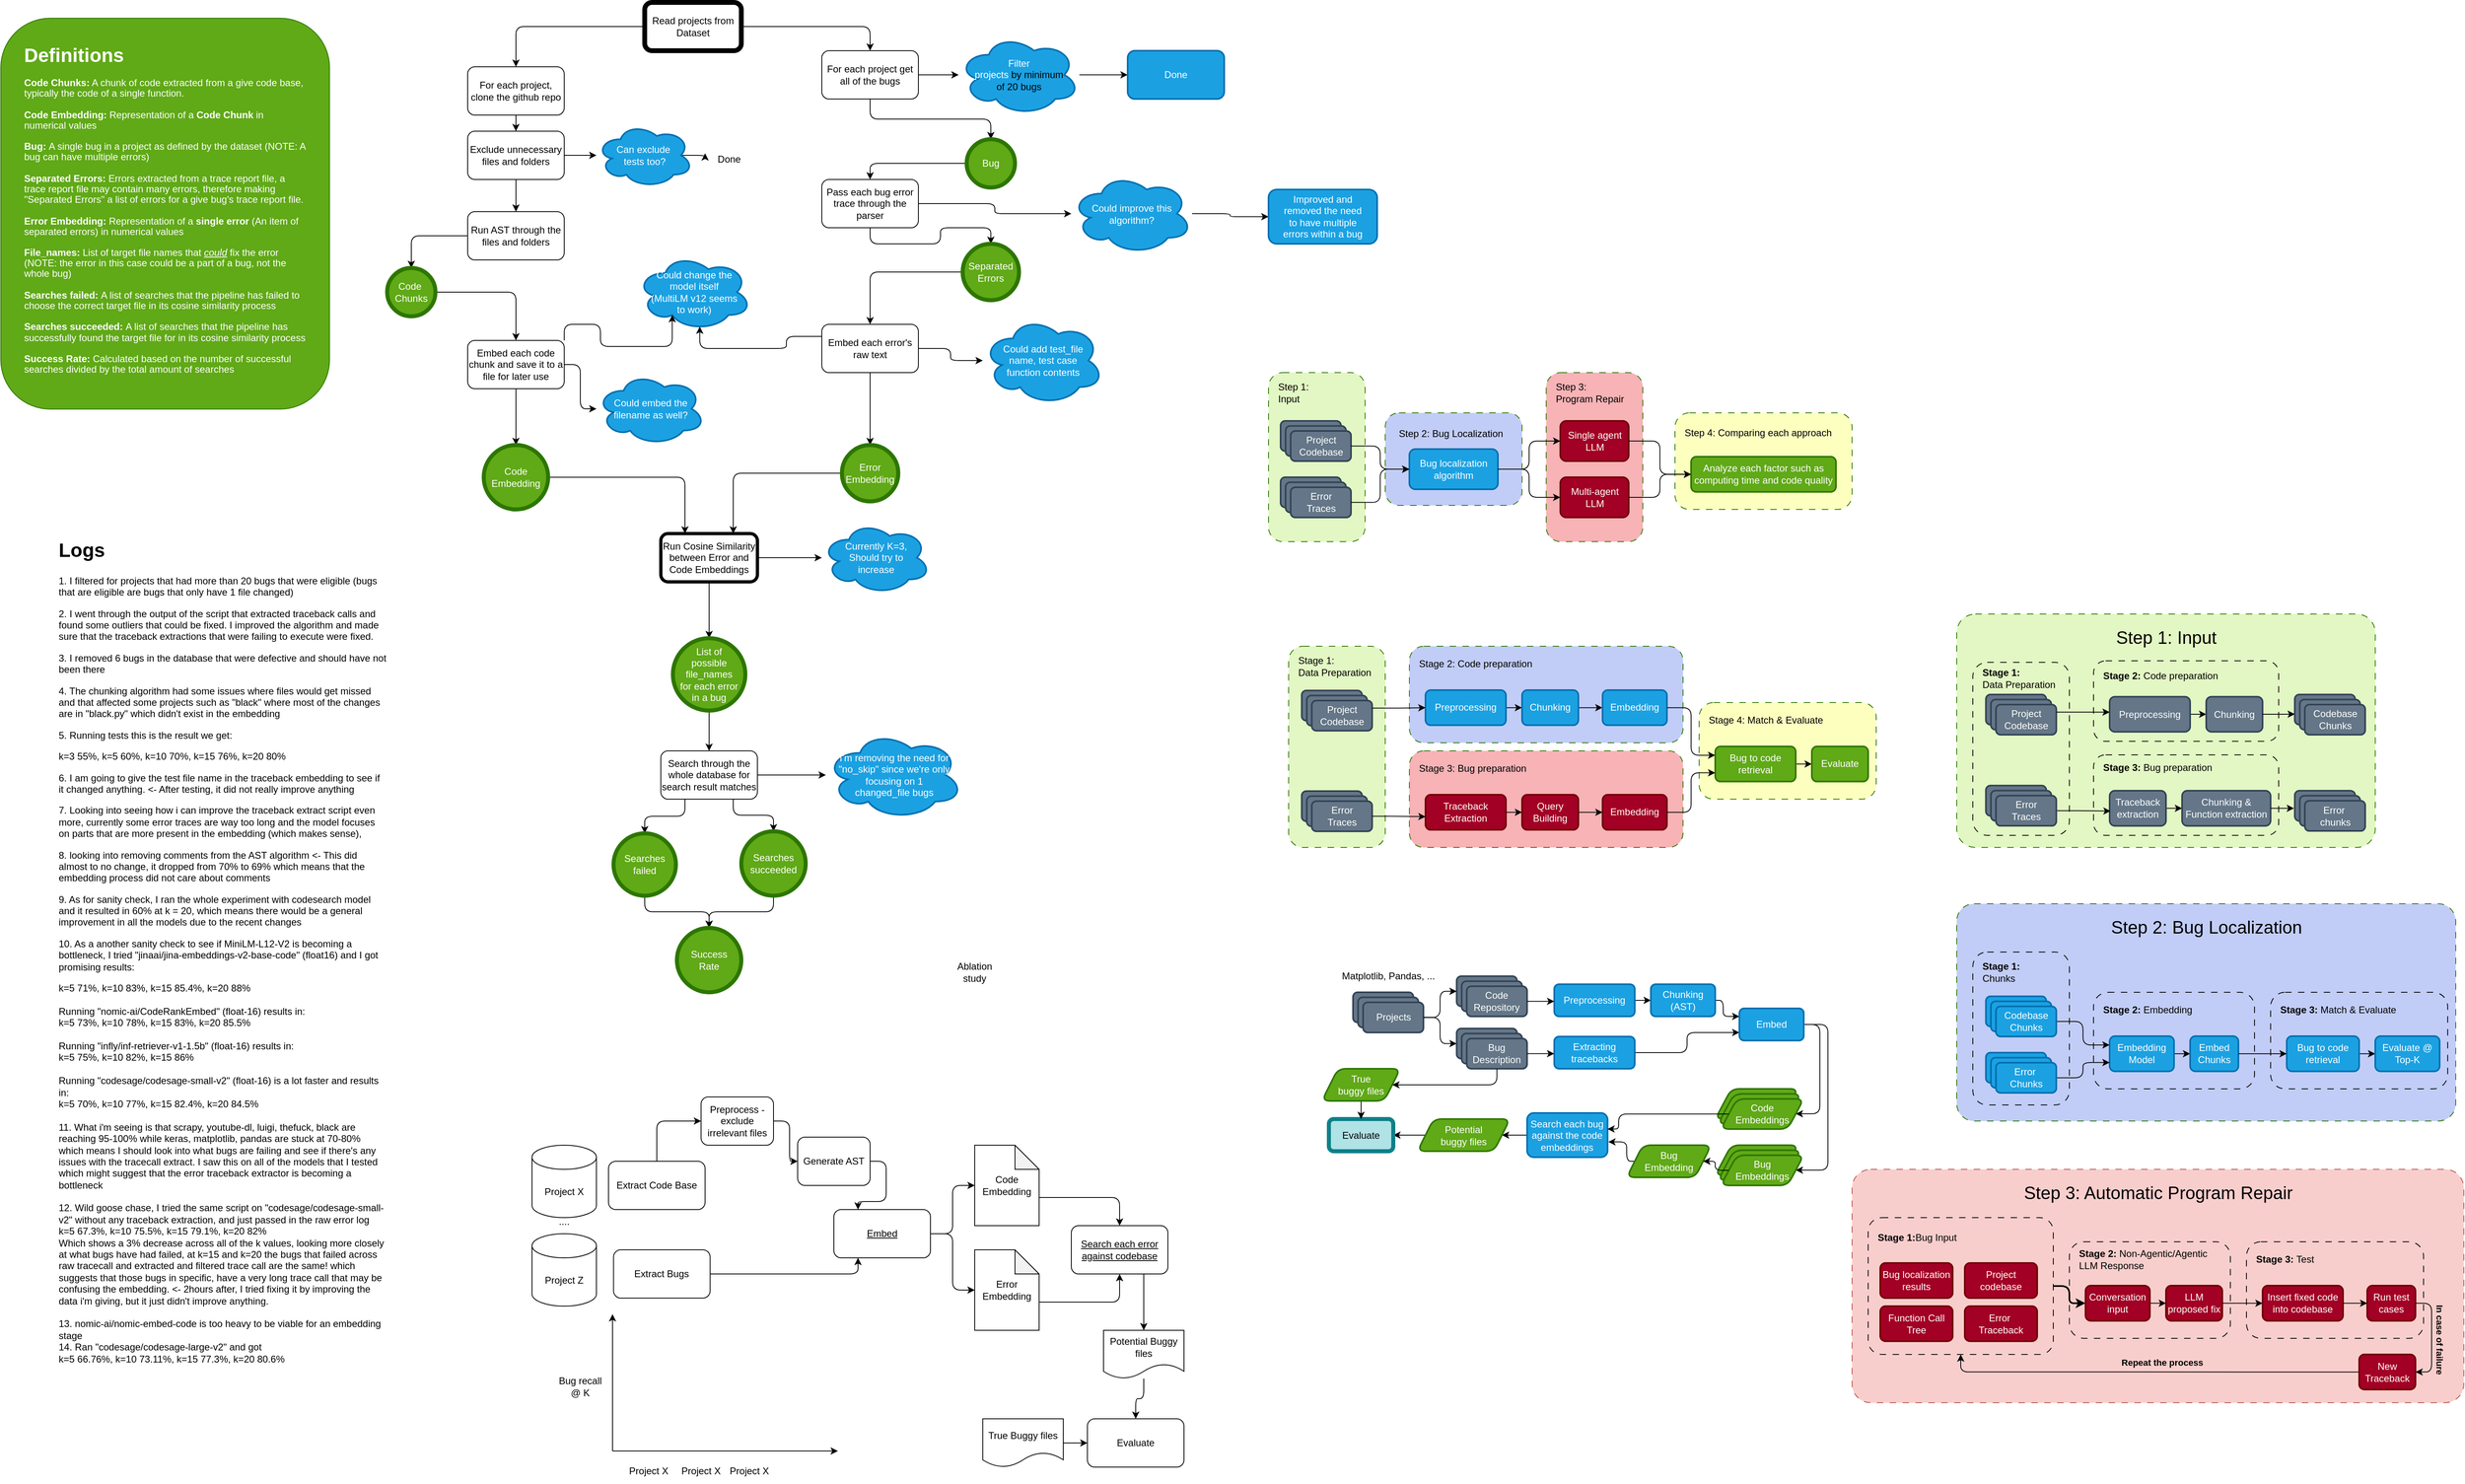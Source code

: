 <mxfile version="27.1.6">
  <diagram name="Bug Pipeline" id="lztLHDFJ_MOckRLOiyXy">
    <mxGraphModel grid="1" page="1" gridSize="10" guides="1" tooltips="1" connect="1" arrows="1" fold="1" pageScale="1" pageWidth="850" pageHeight="1100" background="none" math="0" shadow="0" adaptiveColors="simple">
      <root>
        <mxCell id="0" />
        <mxCell id="1" parent="0" />
        <mxCell id="bPjQc97IDM-KFtCqaKts-1" value="" style="edgeStyle=orthogonalEdgeStyle;rounded=1;orthogonalLoop=1;jettySize=auto;html=1;entryX=0.5;entryY=0;entryDx=0;entryDy=0;labelBackgroundColor=none;fontColor=default;spacingBottom=0;spacingRight=0;fontFamily=Helvetica;" edge="1" parent="1" source="bPjQc97IDM-KFtCqaKts-3" target="bPjQc97IDM-KFtCqaKts-6">
          <mxGeometry relative="1" as="geometry" />
        </mxCell>
        <mxCell id="bPjQc97IDM-KFtCqaKts-2" style="edgeStyle=orthogonalEdgeStyle;rounded=1;orthogonalLoop=1;jettySize=auto;html=1;exitX=0;exitY=0.5;exitDx=0;exitDy=0;entryX=0.5;entryY=0;entryDx=0;entryDy=0;labelBackgroundColor=none;fontColor=default;spacingBottom=0;spacingRight=0;fontFamily=Helvetica;" edge="1" parent="1" source="bPjQc97IDM-KFtCqaKts-3" target="bPjQc97IDM-KFtCqaKts-8">
          <mxGeometry relative="1" as="geometry" />
        </mxCell>
        <mxCell id="bPjQc97IDM-KFtCqaKts-3" value="Read projects from Dataset" style="rounded=1;whiteSpace=wrap;html=1;labelBackgroundColor=none;spacingBottom=0;spacingRight=0;strokeWidth=6;fontFamily=Helvetica;" vertex="1" parent="1">
          <mxGeometry x="1920" y="1440" width="120" height="60" as="geometry" />
        </mxCell>
        <mxCell id="bPjQc97IDM-KFtCqaKts-4" value="" style="edgeStyle=orthogonalEdgeStyle;rounded=1;orthogonalLoop=1;jettySize=auto;html=1;labelBackgroundColor=none;fontColor=default;spacingBottom=0;spacingRight=0;fontFamily=Helvetica;" edge="1" parent="1" source="bPjQc97IDM-KFtCqaKts-6" target="bPjQc97IDM-KFtCqaKts-16">
          <mxGeometry relative="1" as="geometry" />
        </mxCell>
        <mxCell id="bPjQc97IDM-KFtCqaKts-5" style="edgeStyle=orthogonalEdgeStyle;rounded=1;orthogonalLoop=1;jettySize=auto;html=1;exitX=0.5;exitY=1;exitDx=0;exitDy=0;entryX=0.5;entryY=0;entryDx=0;entryDy=0;labelBackgroundColor=none;fontColor=default;spacingBottom=0;spacingRight=0;fontFamily=Helvetica;" edge="1" parent="1" source="bPjQc97IDM-KFtCqaKts-6" target="bPjQc97IDM-KFtCqaKts-29">
          <mxGeometry relative="1" as="geometry" />
        </mxCell>
        <mxCell id="bPjQc97IDM-KFtCqaKts-6" value="For each project get all of the bugs" style="whiteSpace=wrap;html=1;rounded=1;labelBackgroundColor=none;spacingBottom=0;spacingRight=0;fontFamily=Helvetica;" vertex="1" parent="1">
          <mxGeometry x="2140" y="1500" width="120" height="60" as="geometry" />
        </mxCell>
        <mxCell id="bPjQc97IDM-KFtCqaKts-7" value="" style="edgeStyle=orthogonalEdgeStyle;rounded=1;orthogonalLoop=1;jettySize=auto;html=1;labelBackgroundColor=none;fontColor=default;spacingBottom=0;spacingRight=0;fontFamily=Helvetica;" edge="1" parent="1" source="bPjQc97IDM-KFtCqaKts-8" target="bPjQc97IDM-KFtCqaKts-25">
          <mxGeometry relative="1" as="geometry" />
        </mxCell>
        <mxCell id="bPjQc97IDM-KFtCqaKts-8" value="For each project, clone the github repo" style="whiteSpace=wrap;html=1;rounded=1;labelBackgroundColor=none;spacingBottom=0;spacingRight=0;fontFamily=Helvetica;" vertex="1" parent="1">
          <mxGeometry x="1700" y="1520" width="120" height="60" as="geometry" />
        </mxCell>
        <mxCell id="bPjQc97IDM-KFtCqaKts-9" value="" style="edgeStyle=orthogonalEdgeStyle;rounded=1;orthogonalLoop=1;jettySize=auto;html=1;labelBackgroundColor=none;fontColor=default;spacingBottom=0;spacingRight=0;fontFamily=Helvetica;" edge="1" parent="1" source="bPjQc97IDM-KFtCqaKts-10" target="bPjQc97IDM-KFtCqaKts-27">
          <mxGeometry relative="1" as="geometry" />
        </mxCell>
        <mxCell id="bPjQc97IDM-KFtCqaKts-10" value="Run AST through the files and folders" style="whiteSpace=wrap;html=1;rounded=1;labelBackgroundColor=none;spacingBottom=0;spacingRight=0;fontFamily=Helvetica;" vertex="1" parent="1">
          <mxGeometry x="1700" y="1700" width="120" height="60" as="geometry" />
        </mxCell>
        <mxCell id="8WpBl6dZlNiVFo1BK48z-3" style="edgeStyle=orthogonalEdgeStyle;rounded=1;orthogonalLoop=1;jettySize=auto;html=1;exitX=0.875;exitY=0.5;exitDx=0;exitDy=0;exitPerimeter=0;entryX=0;entryY=0.25;entryDx=0;entryDy=0;" edge="1" parent="1" source="bPjQc97IDM-KFtCqaKts-11" target="8WpBl6dZlNiVFo1BK48z-1">
          <mxGeometry relative="1" as="geometry" />
        </mxCell>
        <mxCell id="bPjQc97IDM-KFtCqaKts-11" value="Can exclude&amp;nbsp;&lt;div&gt;tests too?&lt;/div&gt;" style="ellipse;shape=cloud;whiteSpace=wrap;html=1;rounded=1;labelBackgroundColor=none;spacingBottom=0;spacingRight=0;spacing=15;fillColor=#1ba1e2;strokeColor=#006EAF;strokeWidth=2;fontFamily=Helvetica;fontColor=#ffffff;" vertex="1" parent="1">
          <mxGeometry x="1860" y="1590" width="120" height="80" as="geometry" />
        </mxCell>
        <mxCell id="bPjQc97IDM-KFtCqaKts-12" value="" style="edgeStyle=orthogonalEdgeStyle;rounded=1;orthogonalLoop=1;jettySize=auto;html=1;labelBackgroundColor=none;fontColor=default;spacingBottom=0;spacingRight=0;fontFamily=Helvetica;" edge="1" parent="1" source="bPjQc97IDM-KFtCqaKts-14" target="bPjQc97IDM-KFtCqaKts-15">
          <mxGeometry relative="1" as="geometry" />
        </mxCell>
        <mxCell id="bPjQc97IDM-KFtCqaKts-13" style="edgeStyle=orthogonalEdgeStyle;rounded=1;orthogonalLoop=1;jettySize=auto;html=1;exitX=0.5;exitY=1;exitDx=0;exitDy=0;entryX=0.5;entryY=0;entryDx=0;entryDy=0;fontFamily=Helvetica;" edge="1" parent="1" source="bPjQc97IDM-KFtCqaKts-14" target="bPjQc97IDM-KFtCqaKts-38">
          <mxGeometry relative="1" as="geometry" />
        </mxCell>
        <mxCell id="bPjQc97IDM-KFtCqaKts-14" value="Embed each code chunk and save it to a file for later use" style="whiteSpace=wrap;html=1;rounded=1;labelBackgroundColor=none;spacingBottom=0;spacingRight=0;fontFamily=Helvetica;" vertex="1" parent="1">
          <mxGeometry x="1700" y="1860" width="120" height="60" as="geometry" />
        </mxCell>
        <mxCell id="bPjQc97IDM-KFtCqaKts-15" value="Could embed the filename as well?" style="ellipse;shape=cloud;whiteSpace=wrap;html=1;rounded=1;labelBackgroundColor=none;spacingBottom=0;spacingRight=0;spacing=15;fillStyle=auto;shadow=0;fillColor=#1ba1e2;strokeColor=#006EAF;strokeWidth=2;fontFamily=Helvetica;fontColor=#ffffff;" vertex="1" parent="1">
          <mxGeometry x="1860" y="1900" width="135" height="90" as="geometry" />
        </mxCell>
        <mxCell id="O1mLgL9AVxem6UIKJlfY-3" value="" style="edgeStyle=orthogonalEdgeStyle;rounded=1;orthogonalLoop=1;jettySize=auto;html=1;" edge="1" parent="1" source="bPjQc97IDM-KFtCqaKts-16" target="O1mLgL9AVxem6UIKJlfY-2">
          <mxGeometry relative="1" as="geometry" />
        </mxCell>
        <mxCell id="bPjQc97IDM-KFtCqaKts-16" value="Filter projects&amp;nbsp;&lt;span style=&quot;background-color: transparent; color: light-dark(rgb(0, 0, 0), rgb(255, 255, 255));&quot;&gt;by&amp;nbsp;&lt;/span&gt;&lt;span style=&quot;background-color: transparent; color: light-dark(rgb(0, 0, 0), rgb(255, 255, 255));&quot;&gt;minimum of 20 bugs&lt;/span&gt;" style="ellipse;shape=cloud;whiteSpace=wrap;html=1;rounded=1;labelBackgroundColor=none;spacingBottom=0;spacingRight=0;spacing=15;fillStyle=auto;shadow=0;fillColor=#1ba1e2;strokeColor=#006EAF;strokeWidth=2;fontFamily=Helvetica;fontColor=#ffffff;" vertex="1" parent="1">
          <mxGeometry x="2310" y="1480" width="150" height="100" as="geometry" />
        </mxCell>
        <mxCell id="bPjQc97IDM-KFtCqaKts-17" style="edgeStyle=orthogonalEdgeStyle;rounded=1;orthogonalLoop=1;jettySize=auto;html=1;exitX=0.5;exitY=1;exitDx=0;exitDy=0;entryX=0.5;entryY=0;entryDx=0;entryDy=0;spacingBottom=0;spacingRight=0;fontFamily=Helvetica;" edge="1" parent="1" source="bPjQc97IDM-KFtCqaKts-19" target="bPjQc97IDM-KFtCqaKts-31">
          <mxGeometry relative="1" as="geometry" />
        </mxCell>
        <mxCell id="bPjQc97IDM-KFtCqaKts-18" style="edgeStyle=orthogonalEdgeStyle;rounded=1;orthogonalLoop=1;jettySize=auto;html=1;exitX=1;exitY=0.5;exitDx=0;exitDy=0;" edge="1" parent="1" source="bPjQc97IDM-KFtCqaKts-19" target="bPjQc97IDM-KFtCqaKts-57">
          <mxGeometry relative="1" as="geometry" />
        </mxCell>
        <mxCell id="bPjQc97IDM-KFtCqaKts-19" value="Pass each bug error trace through the parser" style="whiteSpace=wrap;html=1;rounded=1;labelBackgroundColor=none;spacingBottom=0;spacingRight=0;fontFamily=Helvetica;" vertex="1" parent="1">
          <mxGeometry x="2140" y="1660" width="120" height="60" as="geometry" />
        </mxCell>
        <mxCell id="bPjQc97IDM-KFtCqaKts-20" value="" style="edgeStyle=orthogonalEdgeStyle;rounded=1;orthogonalLoop=1;jettySize=auto;html=1;spacingBottom=0;spacingRight=0;fontFamily=Helvetica;" edge="1" parent="1" source="bPjQc97IDM-KFtCqaKts-22" target="bPjQc97IDM-KFtCqaKts-32">
          <mxGeometry relative="1" as="geometry" />
        </mxCell>
        <mxCell id="bPjQc97IDM-KFtCqaKts-21" style="edgeStyle=orthogonalEdgeStyle;rounded=1;orthogonalLoop=1;jettySize=auto;html=1;exitX=0.5;exitY=1;exitDx=0;exitDy=0;entryX=0.5;entryY=0;entryDx=0;entryDy=0;fontFamily=Helvetica;" edge="1" parent="1" source="bPjQc97IDM-KFtCqaKts-22" target="bPjQc97IDM-KFtCqaKts-40">
          <mxGeometry relative="1" as="geometry" />
        </mxCell>
        <mxCell id="bPjQc97IDM-KFtCqaKts-22" value="Embed each error&#39;s raw text" style="whiteSpace=wrap;html=1;rounded=1;labelBackgroundColor=none;spacingBottom=0;spacingRight=0;fontFamily=Helvetica;" vertex="1" parent="1">
          <mxGeometry x="2140" y="1840" width="120" height="60" as="geometry" />
        </mxCell>
        <mxCell id="bPjQc97IDM-KFtCqaKts-23" value="" style="edgeStyle=orthogonalEdgeStyle;rounded=1;orthogonalLoop=1;jettySize=auto;html=1;labelBackgroundColor=none;fontColor=default;spacingBottom=0;spacingRight=0;fontFamily=Helvetica;" edge="1" parent="1" source="bPjQc97IDM-KFtCqaKts-25" target="bPjQc97IDM-KFtCqaKts-10">
          <mxGeometry relative="1" as="geometry" />
        </mxCell>
        <mxCell id="bPjQc97IDM-KFtCqaKts-24" value="" style="edgeStyle=orthogonalEdgeStyle;rounded=1;orthogonalLoop=1;jettySize=auto;html=1;labelBackgroundColor=none;fontColor=default;spacingBottom=0;spacingRight=0;fontFamily=Helvetica;" edge="1" parent="1" source="bPjQc97IDM-KFtCqaKts-25" target="bPjQc97IDM-KFtCqaKts-11">
          <mxGeometry relative="1" as="geometry" />
        </mxCell>
        <mxCell id="bPjQc97IDM-KFtCqaKts-25" value="Exclude unnecessary files and folders" style="whiteSpace=wrap;html=1;rounded=1;labelBackgroundColor=none;spacingBottom=0;spacingRight=0;fontFamily=Helvetica;" vertex="1" parent="1">
          <mxGeometry x="1700" y="1600" width="120" height="60" as="geometry" />
        </mxCell>
        <mxCell id="bPjQc97IDM-KFtCqaKts-26" style="edgeStyle=orthogonalEdgeStyle;rounded=1;orthogonalLoop=1;jettySize=auto;html=1;exitX=1;exitY=0.5;exitDx=0;exitDy=0;entryX=0.5;entryY=0;entryDx=0;entryDy=0;labelBackgroundColor=none;fontColor=default;spacingBottom=0;spacingRight=0;fontFamily=Helvetica;" edge="1" parent="1" source="bPjQc97IDM-KFtCqaKts-27" target="bPjQc97IDM-KFtCqaKts-14">
          <mxGeometry relative="1" as="geometry" />
        </mxCell>
        <mxCell id="bPjQc97IDM-KFtCqaKts-27" value="Code&amp;nbsp;&lt;div&gt;Chunks&lt;/div&gt;" style="ellipse;whiteSpace=wrap;html=1;rounded=1;labelBackgroundColor=none;spacingBottom=0;spacingRight=0;fillColor=#60a917;strokeColor=#2D7600;strokeWidth=5;perimeterSpacing=0;shadow=0;fontFamily=Helvetica;fontColor=#ffffff;" vertex="1" parent="1">
          <mxGeometry x="1600" y="1770" width="60" height="60" as="geometry" />
        </mxCell>
        <mxCell id="bPjQc97IDM-KFtCqaKts-28" style="edgeStyle=orthogonalEdgeStyle;rounded=1;orthogonalLoop=1;jettySize=auto;html=1;exitX=0;exitY=0.5;exitDx=0;exitDy=0;entryX=0.5;entryY=0;entryDx=0;entryDy=0;spacingBottom=0;spacingRight=0;fontFamily=Helvetica;" edge="1" parent="1" source="bPjQc97IDM-KFtCqaKts-29" target="bPjQc97IDM-KFtCqaKts-19">
          <mxGeometry relative="1" as="geometry" />
        </mxCell>
        <mxCell id="bPjQc97IDM-KFtCqaKts-29" value="Bug" style="ellipse;whiteSpace=wrap;html=1;aspect=fixed;rounded=1;labelBackgroundColor=none;spacingBottom=0;spacingRight=0;fillColor=#60a917;strokeColor=#2D7600;strokeWidth=5;perimeterSpacing=0;shadow=0;fontFamily=Helvetica;fontColor=#ffffff;" vertex="1" parent="1">
          <mxGeometry x="2320" y="1610" width="60" height="60" as="geometry" />
        </mxCell>
        <mxCell id="bPjQc97IDM-KFtCqaKts-30" style="edgeStyle=orthogonalEdgeStyle;rounded=1;orthogonalLoop=1;jettySize=auto;html=1;exitX=0;exitY=0.5;exitDx=0;exitDy=0;entryX=0.5;entryY=0;entryDx=0;entryDy=0;spacingBottom=0;spacingRight=0;fontFamily=Helvetica;" edge="1" parent="1" source="bPjQc97IDM-KFtCqaKts-31" target="bPjQc97IDM-KFtCqaKts-22">
          <mxGeometry relative="1" as="geometry" />
        </mxCell>
        <mxCell id="bPjQc97IDM-KFtCqaKts-31" value="Separated Errors" style="ellipse;whiteSpace=wrap;html=1;aspect=fixed;spacingBottom=0;spacingRight=0;rounded=1;fillColor=#60a917;strokeColor=#2D7600;strokeWidth=5;perimeterSpacing=0;shadow=0;fontFamily=Helvetica;fontColor=#ffffff;" vertex="1" parent="1">
          <mxGeometry x="2315" y="1740" width="70" height="70" as="geometry" />
        </mxCell>
        <mxCell id="bPjQc97IDM-KFtCqaKts-32" value="Could add test_file name, test case function contents" style="ellipse;shape=cloud;whiteSpace=wrap;html=1;rounded=1;labelBackgroundColor=none;spacingBottom=0;spacingRight=0;spacing=15;fillStyle=auto;shadow=0;fillColor=#1ba1e2;strokeColor=#006EAF;strokeWidth=2;fontFamily=Helvetica;fontColor=#ffffff;" vertex="1" parent="1">
          <mxGeometry x="2340" y="1830" width="150" height="110" as="geometry" />
        </mxCell>
        <mxCell id="bPjQc97IDM-KFtCqaKts-33" value="Currently K=3, Should try to increase" style="ellipse;shape=cloud;whiteSpace=wrap;html=1;rounded=1;labelBackgroundColor=none;spacingBottom=0;spacingRight=0;spacing=15;fillStyle=auto;shadow=0;fillColor=#1ba1e2;strokeColor=#006EAF;strokeWidth=2;fontFamily=Helvetica;fontColor=#ffffff;" vertex="1" parent="1">
          <mxGeometry x="2140" y="2085" width="135" height="90" as="geometry" />
        </mxCell>
        <mxCell id="bPjQc97IDM-KFtCqaKts-34" style="edgeStyle=orthogonalEdgeStyle;rounded=1;orthogonalLoop=1;jettySize=auto;html=1;exitX=1;exitY=0.5;exitDx=0;exitDy=0;fontFamily=Helvetica;" edge="1" parent="1" source="bPjQc97IDM-KFtCqaKts-36" target="bPjQc97IDM-KFtCqaKts-33">
          <mxGeometry relative="1" as="geometry" />
        </mxCell>
        <mxCell id="bPjQc97IDM-KFtCqaKts-35" value="" style="edgeStyle=orthogonalEdgeStyle;rounded=1;orthogonalLoop=1;jettySize=auto;html=1;entryX=0.5;entryY=0;entryDx=0;entryDy=0;fontFamily=Helvetica;" edge="1" parent="1" source="bPjQc97IDM-KFtCqaKts-36" target="bPjQc97IDM-KFtCqaKts-42">
          <mxGeometry relative="1" as="geometry">
            <mxPoint x="2000" y="2220" as="targetPoint" />
          </mxGeometry>
        </mxCell>
        <mxCell id="bPjQc97IDM-KFtCqaKts-36" value="Run Cosine Similarity between Error and Code Embeddings" style="rounded=1;whiteSpace=wrap;html=1;strokeWidth=4;fontFamily=Helvetica;" vertex="1" parent="1">
          <mxGeometry x="1940" y="2100" width="120" height="60" as="geometry" />
        </mxCell>
        <mxCell id="bPjQc97IDM-KFtCqaKts-37" style="edgeStyle=orthogonalEdgeStyle;rounded=1;orthogonalLoop=1;jettySize=auto;html=1;entryX=0.25;entryY=0;entryDx=0;entryDy=0;fontFamily=Helvetica;" edge="1" parent="1" source="bPjQc97IDM-KFtCqaKts-38" target="bPjQc97IDM-KFtCqaKts-36">
          <mxGeometry relative="1" as="geometry" />
        </mxCell>
        <mxCell id="bPjQc97IDM-KFtCqaKts-38" value="Code Embedding" style="ellipse;whiteSpace=wrap;html=1;aspect=fixed;rounded=1;fillColor=#60a917;strokeColor=#2D7600;strokeWidth=5;perimeterSpacing=0;shadow=0;fontFamily=Helvetica;fontColor=#ffffff;" vertex="1" parent="1">
          <mxGeometry x="1720" y="1990" width="80" height="80" as="geometry" />
        </mxCell>
        <mxCell id="bPjQc97IDM-KFtCqaKts-39" style="edgeStyle=orthogonalEdgeStyle;rounded=1;orthogonalLoop=1;jettySize=auto;html=1;entryX=0.75;entryY=0;entryDx=0;entryDy=0;fontFamily=Helvetica;" edge="1" parent="1" source="bPjQc97IDM-KFtCqaKts-40" target="bPjQc97IDM-KFtCqaKts-36">
          <mxGeometry relative="1" as="geometry" />
        </mxCell>
        <mxCell id="bPjQc97IDM-KFtCqaKts-40" value="Error Embedding" style="ellipse;whiteSpace=wrap;html=1;aspect=fixed;rounded=1;fillColor=#60a917;strokeColor=#2D7600;strokeWidth=5;perimeterSpacing=0;shadow=0;fontFamily=Helvetica;fontColor=#ffffff;" vertex="1" parent="1">
          <mxGeometry x="2165" y="1990" width="70" height="70" as="geometry" />
        </mxCell>
        <mxCell id="bPjQc97IDM-KFtCqaKts-41" value="" style="edgeStyle=orthogonalEdgeStyle;rounded=1;orthogonalLoop=1;jettySize=auto;html=1;fontFamily=Helvetica;" edge="1" parent="1" source="bPjQc97IDM-KFtCqaKts-42" target="bPjQc97IDM-KFtCqaKts-46">
          <mxGeometry relative="1" as="geometry" />
        </mxCell>
        <mxCell id="bPjQc97IDM-KFtCqaKts-42" value="List of possible file_names for each error in a bug" style="ellipse;whiteSpace=wrap;html=1;aspect=fixed;spacing=9;rounded=1;fillColor=#60a917;strokeColor=#2D7600;strokeWidth=5;perimeterSpacing=0;shadow=0;fontFamily=Helvetica;fontColor=#ffffff;" vertex="1" parent="1">
          <mxGeometry x="1955" y="2230" width="90" height="90" as="geometry" />
        </mxCell>
        <mxCell id="bPjQc97IDM-KFtCqaKts-43" value="" style="edgeStyle=orthogonalEdgeStyle;rounded=1;orthogonalLoop=1;jettySize=auto;html=1;fontFamily=Helvetica;" edge="1" parent="1" source="bPjQc97IDM-KFtCqaKts-46" target="bPjQc97IDM-KFtCqaKts-47">
          <mxGeometry relative="1" as="geometry" />
        </mxCell>
        <mxCell id="bPjQc97IDM-KFtCqaKts-44" style="edgeStyle=orthogonalEdgeStyle;rounded=1;orthogonalLoop=1;jettySize=auto;html=1;exitX=0.25;exitY=1;exitDx=0;exitDy=0;entryX=0.5;entryY=0;entryDx=0;entryDy=0;fontFamily=Helvetica;" edge="1" parent="1" source="bPjQc97IDM-KFtCqaKts-46" target="bPjQc97IDM-KFtCqaKts-51">
          <mxGeometry relative="1" as="geometry" />
        </mxCell>
        <mxCell id="bPjQc97IDM-KFtCqaKts-45" style="edgeStyle=orthogonalEdgeStyle;rounded=1;orthogonalLoop=1;jettySize=auto;html=1;exitX=0.75;exitY=1;exitDx=0;exitDy=0;entryX=0.5;entryY=0;entryDx=0;entryDy=0;fontFamily=Helvetica;" edge="1" parent="1" source="bPjQc97IDM-KFtCqaKts-46" target="bPjQc97IDM-KFtCqaKts-49">
          <mxGeometry relative="1" as="geometry" />
        </mxCell>
        <mxCell id="bPjQc97IDM-KFtCqaKts-46" value="Search through the whole database for search result matches" style="rounded=1;whiteSpace=wrap;html=1;spacing=2;spacingLeft=0;fontFamily=Helvetica;" vertex="1" parent="1">
          <mxGeometry x="1940" y="2370" width="120" height="60" as="geometry" />
        </mxCell>
        <mxCell id="bPjQc97IDM-KFtCqaKts-47" value="I&#39;m removing the need for &quot;no_skip&quot; since we&#39;re only focusing on 1 changed_file bugs" style="ellipse;shape=cloud;whiteSpace=wrap;html=1;rounded=1;spacing=15;fillStyle=auto;shadow=0;fillColor=#1ba1e2;strokeColor=#006EAF;strokeWidth=2;fontFamily=Helvetica;fontColor=#ffffff;" vertex="1" parent="1">
          <mxGeometry x="2145" y="2345" width="170" height="110" as="geometry" />
        </mxCell>
        <mxCell id="bPjQc97IDM-KFtCqaKts-48" style="edgeStyle=orthogonalEdgeStyle;rounded=1;orthogonalLoop=1;jettySize=auto;html=1;exitX=0.5;exitY=1;exitDx=0;exitDy=0;entryX=0.5;entryY=0;entryDx=0;entryDy=0;fontFamily=Helvetica;" edge="1" parent="1" source="bPjQc97IDM-KFtCqaKts-49" target="bPjQc97IDM-KFtCqaKts-52">
          <mxGeometry relative="1" as="geometry" />
        </mxCell>
        <mxCell id="bPjQc97IDM-KFtCqaKts-49" value="Searches succeeded" style="ellipse;whiteSpace=wrap;html=1;aspect=fixed;fillColor=#60a917;strokeColor=#2D7600;strokeWidth=5;perimeterSpacing=0;shadow=0;rounded=1;fontFamily=Helvetica;fontColor=#ffffff;" vertex="1" parent="1">
          <mxGeometry x="2040" y="2470" width="80" height="80" as="geometry" />
        </mxCell>
        <mxCell id="bPjQc97IDM-KFtCqaKts-50" style="edgeStyle=orthogonalEdgeStyle;rounded=1;orthogonalLoop=1;jettySize=auto;html=1;exitX=0.5;exitY=1;exitDx=0;exitDy=0;entryX=0.5;entryY=0;entryDx=0;entryDy=0;fontFamily=Helvetica;" edge="1" parent="1" source="bPjQc97IDM-KFtCqaKts-51" target="bPjQc97IDM-KFtCqaKts-52">
          <mxGeometry relative="1" as="geometry" />
        </mxCell>
        <mxCell id="bPjQc97IDM-KFtCqaKts-51" value="Searches failed" style="ellipse;whiteSpace=wrap;html=1;aspect=fixed;fillColor=#60a917;strokeColor=#2D7600;strokeWidth=5;perimeterSpacing=0;shadow=0;rounded=1;fontFamily=Helvetica;fontColor=#ffffff;" vertex="1" parent="1">
          <mxGeometry x="1881.25" y="2472.5" width="77.5" height="77.5" as="geometry" />
        </mxCell>
        <mxCell id="bPjQc97IDM-KFtCqaKts-52" value="Success&lt;div&gt;Rate&lt;/div&gt;" style="ellipse;whiteSpace=wrap;html=1;aspect=fixed;fillColor=#60a917;strokeColor=#2D7600;strokeWidth=5;perimeterSpacing=0;shadow=0;rounded=1;fontFamily=Helvetica;fontColor=#ffffff;" vertex="1" parent="1">
          <mxGeometry x="1960" y="2590" width="80" height="80" as="geometry" />
        </mxCell>
        <mxCell id="bPjQc97IDM-KFtCqaKts-53" value="Could change the model itself&lt;div&gt;(MultiLM v12 seems to work)&lt;/div&gt;" style="ellipse;shape=cloud;whiteSpace=wrap;html=1;rounded=1;labelBackgroundColor=none;spacingBottom=0;spacingRight=0;spacing=15;fillStyle=auto;shadow=0;fillColor=#1ba1e2;strokeColor=#006EAF;strokeWidth=2;fontFamily=Helvetica;fontColor=#ffffff;" vertex="1" parent="1">
          <mxGeometry x="1910" y="1752.5" width="142.5" height="95" as="geometry" />
        </mxCell>
        <mxCell id="bPjQc97IDM-KFtCqaKts-54" style="edgeStyle=orthogonalEdgeStyle;rounded=1;orthogonalLoop=1;jettySize=auto;html=1;exitX=1;exitY=0;exitDx=0;exitDy=0;entryX=0.31;entryY=0.8;entryDx=0;entryDy=0;entryPerimeter=0;fontFamily=Helvetica;" edge="1" parent="1" source="bPjQc97IDM-KFtCqaKts-14" target="bPjQc97IDM-KFtCqaKts-53">
          <mxGeometry relative="1" as="geometry" />
        </mxCell>
        <mxCell id="bPjQc97IDM-KFtCqaKts-55" style="edgeStyle=orthogonalEdgeStyle;rounded=1;orthogonalLoop=1;jettySize=auto;html=1;exitX=0;exitY=0.25;exitDx=0;exitDy=0;entryX=0.55;entryY=0.95;entryDx=0;entryDy=0;entryPerimeter=0;fontFamily=Helvetica;" edge="1" parent="1" source="bPjQc97IDM-KFtCqaKts-22" target="bPjQc97IDM-KFtCqaKts-53">
          <mxGeometry relative="1" as="geometry">
            <Array as="points">
              <mxPoint x="2096" y="1855" />
              <mxPoint x="2096" y="1870" />
              <mxPoint x="1988" y="1870" />
            </Array>
          </mxGeometry>
        </mxCell>
        <mxCell id="bPjQc97IDM-KFtCqaKts-56" value="&lt;div style=&quot;line-height: 110%;&quot;&gt;&lt;h1 style=&quot;margin-top: 0px; line-height: 100%;&quot;&gt;&lt;span style=&quot;&quot;&gt;&lt;font style=&quot;color: rgb(255, 255, 255);&quot;&gt;Definitions&lt;/font&gt;&lt;/span&gt;&lt;/h1&gt;&lt;div&gt;&lt;span style=&quot;&quot;&gt;&lt;b&gt;Code Chunks:&lt;/b&gt; A chunk of code extracted from a give code base, typically the code of a single function.&lt;/span&gt;&lt;/div&gt;&lt;div&gt;&lt;span style=&quot;&quot;&gt;&lt;br&gt;&lt;/span&gt;&lt;/div&gt;&lt;div&gt;&lt;span style=&quot;font-size: 12px;&quot;&gt;&lt;b&gt;Code Embedding: &lt;/b&gt;Representation of a &lt;b&gt;Code Chunk&lt;/b&gt;&amp;nbsp;in numerical values&lt;/span&gt;&lt;/div&gt;&lt;div&gt;&lt;span style=&quot;font-size: 12px; line-height: 100%;&quot;&gt;&lt;br&gt;&lt;/span&gt;&lt;/div&gt;&lt;div&gt;&lt;b&gt;Bug: &lt;/b&gt;A single bug in a project as defined by the dataset (NOTE: A bug can have multiple errors)&lt;/div&gt;&lt;div&gt;&lt;br&gt;&lt;/div&gt;&lt;div&gt;&lt;b&gt;Separated Errors: &lt;/b&gt;Errors extracted from a trace report file, a trace report file may contain many errors, therefore making &quot;Separated Errors&quot; a list of errors for a give bug&#39;s trace report file.&lt;/div&gt;&lt;div&gt;&lt;br&gt;&lt;/div&gt;&lt;div&gt;&lt;b&gt;Error Embedding: &lt;/b&gt;Representation of a &lt;b&gt;single error&lt;/b&gt;&amp;nbsp;(An item of separated errors) in numerical values&lt;/div&gt;&lt;div&gt;&lt;br&gt;&lt;/div&gt;&lt;div&gt;&lt;b&gt;File_names: &lt;/b&gt;List of target file names that &lt;u style=&quot;font-style: italic;&quot;&gt;could&lt;/u&gt;&amp;nbsp;fix the error (NOTE:&amp;nbsp;the error in this case could be a part of a bug, not the whole bug)&lt;/div&gt;&lt;div&gt;&lt;span style=&quot;font-size: 12px; line-height: 100%;&quot;&gt;&lt;br&gt;&lt;/span&gt;&lt;/div&gt;&lt;div&gt;&lt;b&gt;Searches failed: &lt;/b&gt;A list of searches that the pipeline has failed to choose the correct target file in its cosine similarity process&lt;/div&gt;&lt;div&gt;&lt;br&gt;&lt;/div&gt;&lt;div&gt;&lt;b&gt;Searches succeeded: &lt;/b&gt;A list of searches that the pipeline has successfully found the target file for in its cosine similarity process&lt;br&gt;&lt;br&gt;&lt;/div&gt;&lt;div&gt;&lt;b&gt;Success Rate: &lt;/b&gt;Calculated based on the number of successful searches divided by the total amount of searches&amp;nbsp;&lt;/div&gt;&lt;/div&gt;" style="text;html=1;overflow=hidden;rounded=1;perimeterSpacing=0;fillColor=#60a917;fontColor=#ffffff;strokeColor=#2D7600;spacing=29;whiteSpace=wrap;textShadow=0;labelBorderColor=none;labelBackgroundColor=none;align=left;fontFamily=Helvetica;" vertex="1" parent="1">
          <mxGeometry x="1120" y="1459.66" width="408.41" height="485.68" as="geometry" />
        </mxCell>
        <mxCell id="O1mLgL9AVxem6UIKJlfY-5" value="" style="edgeStyle=orthogonalEdgeStyle;rounded=1;orthogonalLoop=1;jettySize=auto;html=1;" edge="1" parent="1" source="bPjQc97IDM-KFtCqaKts-57" target="O1mLgL9AVxem6UIKJlfY-4">
          <mxGeometry relative="1" as="geometry" />
        </mxCell>
        <mxCell id="bPjQc97IDM-KFtCqaKts-57" value="Could improve this algorithm?" style="ellipse;shape=cloud;whiteSpace=wrap;html=1;rounded=1;labelBackgroundColor=none;spacingBottom=0;spacingRight=0;spacing=15;fillStyle=auto;shadow=0;fillColor=#1ba1e2;strokeColor=#006EAF;strokeWidth=2;fontFamily=Helvetica;fontColor=#ffffff;" vertex="1" parent="1">
          <mxGeometry x="2450" y="1652.5" width="150" height="100" as="geometry" />
        </mxCell>
        <mxCell id="O1mLgL9AVxem6UIKJlfY-2" value="Done" style="whiteSpace=wrap;html=1;fillColor=#1ba1e2;strokeColor=#006EAF;fontColor=#ffffff;rounded=1;labelBackgroundColor=none;spacingBottom=0;spacingRight=0;spacing=15;fillStyle=auto;shadow=0;strokeWidth=2;" vertex="1" parent="1">
          <mxGeometry x="2520" y="1500" width="120" height="60" as="geometry" />
        </mxCell>
        <mxCell id="O1mLgL9AVxem6UIKJlfY-4" value="Improved and removed the need to have multiple errors within a bug" style="whiteSpace=wrap;html=1;fillColor=#1ba1e2;strokeColor=#006EAF;fontColor=#ffffff;rounded=1;labelBackgroundColor=none;spacingBottom=0;spacingRight=0;spacing=15;fillStyle=auto;shadow=0;strokeWidth=2;" vertex="1" parent="1">
          <mxGeometry x="2695" y="1672.5" width="135" height="67.5" as="geometry" />
        </mxCell>
        <mxCell id="O1mLgL9AVxem6UIKJlfY-8" value="&lt;h1 style=&quot;margin-top: 0px;&quot;&gt;Logs&lt;/h1&gt;&lt;p&gt;1. I filtered for projects that had more than 20 bugs that were eligible (bugs that are eligible are bugs that only have 1 file changed)&lt;/p&gt;&lt;p&gt;2. I went through the output of the script that extracted traceback calls and found some outliers that could be fixed. I improved the algorithm and made sure that the traceback extractions that were failing to execute were fixed.&lt;/p&gt;&lt;p&gt;3. I removed 6 bugs in the database that were defective and should have not been there&lt;/p&gt;&lt;p&gt;4. The chunking algorithm had some issues where files would get missed and that affected some projects such as &quot;black&quot; where most of the changes are in &quot;black.py&quot; which didn&#39;t exist in the embedding&lt;/p&gt;&lt;p&gt;5. Running tests this is the result we get:&lt;/p&gt;&lt;p&gt;k=3 55%, k=5 60%, k=10 70%, k=15 76%, k=20 80%&lt;/p&gt;&lt;p&gt;6. I am going to give the test file name in the traceback embedding to see if it changed anything. &amp;lt;- After testing, it did not really improve anything&lt;/p&gt;&lt;p&gt;7. Looking into seeing how i can improve the traceback extract script even more, currently some error traces are way too long and the model focuses on parts that are more present in the embedding (which makes sense),&amp;nbsp;&lt;/p&gt;&lt;p&gt;8. looking into removing comments from the AST algorithm &amp;lt;- This did almost to no change, it dropped from 70% to 69% which means that the embedding process did not care about comments&lt;/p&gt;&lt;p&gt;9. As for sanity check, I ran the whole experiment with codesearch model and it resulted in 60% at k = 20, which means there would be a general improvement in all the models due to the recent changes&lt;/p&gt;&lt;p&gt;10. As a another sanity check to see if MiniLM-L12-V2 is becoming a bottleneck, I tried &quot;jinaai/jina-embeddings-v2-base-code&quot; (float16) and I got promising results:&lt;/p&gt;&lt;p&gt;k=5 71%, k=10 83%, k=15 85.4%, k=20 88%&lt;br&gt;&lt;br&gt;Running &quot;nomic-ai/CodeRankEmbed&quot; (float-16) results in:&lt;br&gt;k=5 73%, k=10 78%, k=15 83%, k=20 85.5%&lt;br&gt;&lt;br&gt;Running &quot;infly/inf-retriever-v1-1.5b&quot; (float-16) results in:&lt;br&gt;k=5 75%, k=10 82%, k=15 86%&lt;br&gt;&lt;br&gt;Running &quot;codesage/codesage-small-v2&quot; (float-16) is a lot faster and results in:&lt;br&gt;k=5 70%, k=10 77%, k=15 82.4%, k=20 84.5%&lt;br&gt;&lt;br&gt;11. What i&#39;m seeing is that scrapy, youtube-dl, luigi, thefuck, black are reaching 95-100% while keras, matplotlib, pandas are stuck at 70-80% which means I should look into what bugs are failing and see if there&#39;s any issues with the tracecall extract. I saw this on all of the models that I tested which might suggest that the error traceback extractor is becoming a bottleneck&lt;br&gt;&lt;br&gt;12. Wild goose chase, I tried the same script on &quot;codesage/codesage-small-v2&quot; without any traceback extraction, and just passed in the raw error log&lt;br&gt;k=5 67.3%, k=10 75.5%, k=15 79.1%, k=20 82%&lt;br&gt;Which shows a 3% decrease across all of the k values, looking more closely at what bugs have had failed, at k=15 and k=20 the bugs that failed across raw tracecall and extracted and filtered trace call are the same! which suggests that those bugs in specific, have a very long trace call that may be confusing the embedding. &amp;lt;- 2hours after, I tried fixing it by improving the data i&#39;m giving, but it just didn&#39;t improve anything.&lt;br&gt;&lt;br&gt;13.&amp;nbsp;nomic-ai/nomic-embed-code is too heavy to be viable for an embedding stage&lt;br&gt;14. Ran &quot;codesage/codesage-large-v2&quot; and got&lt;br&gt;k=5 66.76%, k=10 73.11%, k=15 77.3%, k=20 80.6%&lt;/p&gt;&lt;p&gt;&lt;br&gt;&lt;/p&gt;&lt;p&gt;Ran &quot;codesage/codesage-base-v2&quot; and got&lt;br&gt;k=5 66.16%, k=10 74%, k=15 77.64%, k=20 81.2%&lt;/p&gt;" style="text;html=1;whiteSpace=wrap;overflow=hidden;rounded=1;" vertex="1" parent="1">
          <mxGeometry x="1190" y="2100" width="410" height="1060" as="geometry" />
        </mxCell>
        <mxCell id="8WpBl6dZlNiVFo1BK48z-1" value="Done" style="text;html=1;align=center;verticalAlign=middle;whiteSpace=wrap;rounded=1;" vertex="1" parent="1">
          <mxGeometry x="1995" y="1620" width="60" height="30" as="geometry" />
        </mxCell>
        <mxCell id="GCGFDcupuXEa-R2tZd1i-1" value="Ablation study" style="text;html=1;align=center;verticalAlign=middle;whiteSpace=wrap;rounded=1;" vertex="1" parent="1">
          <mxGeometry x="2300" y="2630" width="60" height="30" as="geometry" />
        </mxCell>
        <mxCell id="uerb2Cv_71jp3_eV34yk-1" value="Project X" style="shape=cylinder3;whiteSpace=wrap;html=1;boundedLbl=1;backgroundOutline=1;size=15;rounded=1;" vertex="1" parent="1">
          <mxGeometry x="1780" y="2860" width="80" height="90" as="geometry" />
        </mxCell>
        <mxCell id="uerb2Cv_71jp3_eV34yk-3" value="Project Z" style="shape=cylinder3;whiteSpace=wrap;html=1;boundedLbl=1;backgroundOutline=1;size=15;rounded=1;" vertex="1" parent="1">
          <mxGeometry x="1780" y="2970" width="80" height="90" as="geometry" />
        </mxCell>
        <mxCell id="GCGFDcupuXEa-R2tZd1i-11" style="edgeStyle=orthogonalEdgeStyle;rounded=1;orthogonalLoop=1;jettySize=auto;html=1;exitX=0.5;exitY=0;exitDx=0;exitDy=0;entryX=0;entryY=0.5;entryDx=0;entryDy=0;" edge="1" parent="1" source="uerb2Cv_71jp3_eV34yk-4" target="uerb2Cv_71jp3_eV34yk-26">
          <mxGeometry relative="1" as="geometry" />
        </mxCell>
        <mxCell id="uerb2Cv_71jp3_eV34yk-4" value="Extract Code Base" style="rounded=1;whiteSpace=wrap;html=1;" vertex="1" parent="1">
          <mxGeometry x="1875" y="2880" width="120" height="60" as="geometry" />
        </mxCell>
        <mxCell id="GCGFDcupuXEa-R2tZd1i-2" style="edgeStyle=orthogonalEdgeStyle;rounded=1;orthogonalLoop=1;jettySize=auto;html=1;exitX=1;exitY=0.5;exitDx=0;exitDy=0;entryX=0.25;entryY=1;entryDx=0;entryDy=0;" edge="1" parent="1" source="uerb2Cv_71jp3_eV34yk-5" target="uerb2Cv_71jp3_eV34yk-6">
          <mxGeometry relative="1" as="geometry" />
        </mxCell>
        <mxCell id="uerb2Cv_71jp3_eV34yk-5" value="Extract Bugs" style="rounded=1;whiteSpace=wrap;html=1;" vertex="1" parent="1">
          <mxGeometry x="1881.25" y="2990" width="120" height="60" as="geometry" />
        </mxCell>
        <mxCell id="GCGFDcupuXEa-R2tZd1i-5" style="edgeStyle=orthogonalEdgeStyle;rounded=1;orthogonalLoop=1;jettySize=auto;html=1;exitX=1;exitY=0.5;exitDx=0;exitDy=0;" edge="1" parent="1" source="uerb2Cv_71jp3_eV34yk-6" target="uerb2Cv_71jp3_eV34yk-7">
          <mxGeometry relative="1" as="geometry" />
        </mxCell>
        <mxCell id="uerb2Cv_71jp3_eV34yk-6" value="&lt;u&gt;Embed&lt;/u&gt;" style="rounded=1;whiteSpace=wrap;html=1;" vertex="1" parent="1">
          <mxGeometry x="2155" y="2940" width="120" height="60" as="geometry" />
        </mxCell>
        <mxCell id="uerb2Cv_71jp3_eV34yk-14" style="edgeStyle=orthogonalEdgeStyle;rounded=1;orthogonalLoop=1;jettySize=auto;html=1;exitX=0;exitY=0;exitDx=80;exitDy=65;exitPerimeter=0;entryX=0.5;entryY=0;entryDx=0;entryDy=0;" edge="1" parent="1" source="uerb2Cv_71jp3_eV34yk-7" target="uerb2Cv_71jp3_eV34yk-9">
          <mxGeometry relative="1" as="geometry" />
        </mxCell>
        <mxCell id="uerb2Cv_71jp3_eV34yk-7" value="Code Embedding" style="shape=note;whiteSpace=wrap;html=1;backgroundOutline=1;darkOpacity=0.05;rounded=1;" vertex="1" parent="1">
          <mxGeometry x="2330" y="2860" width="80" height="100" as="geometry" />
        </mxCell>
        <mxCell id="uerb2Cv_71jp3_eV34yk-13" style="edgeStyle=orthogonalEdgeStyle;rounded=1;orthogonalLoop=1;jettySize=auto;html=1;exitX=0;exitY=0;exitDx=80;exitDy=65;exitPerimeter=0;entryX=0.5;entryY=1;entryDx=0;entryDy=0;" edge="1" parent="1" source="uerb2Cv_71jp3_eV34yk-8" target="uerb2Cv_71jp3_eV34yk-9">
          <mxGeometry relative="1" as="geometry" />
        </mxCell>
        <mxCell id="uerb2Cv_71jp3_eV34yk-8" value="Error Embedding" style="shape=note;whiteSpace=wrap;html=1;backgroundOutline=1;darkOpacity=0.05;rounded=1;" vertex="1" parent="1">
          <mxGeometry x="2330" y="2990" width="80" height="100" as="geometry" />
        </mxCell>
        <mxCell id="uerb2Cv_71jp3_eV34yk-15" style="edgeStyle=orthogonalEdgeStyle;rounded=1;orthogonalLoop=1;jettySize=auto;html=1;exitX=0.75;exitY=1;exitDx=0;exitDy=0;" edge="1" parent="1" source="uerb2Cv_71jp3_eV34yk-9" target="uerb2Cv_71jp3_eV34yk-12">
          <mxGeometry relative="1" as="geometry" />
        </mxCell>
        <mxCell id="uerb2Cv_71jp3_eV34yk-9" value="&lt;u&gt;Search each error against codebase&lt;/u&gt;" style="rounded=1;whiteSpace=wrap;html=1;" vertex="1" parent="1">
          <mxGeometry x="2450" y="2960" width="120" height="60" as="geometry" />
        </mxCell>
        <mxCell id="uerb2Cv_71jp3_eV34yk-17" style="edgeStyle=orthogonalEdgeStyle;rounded=1;orthogonalLoop=1;jettySize=auto;html=1;" edge="1" parent="1" source="uerb2Cv_71jp3_eV34yk-12" target="uerb2Cv_71jp3_eV34yk-16">
          <mxGeometry relative="1" as="geometry" />
        </mxCell>
        <mxCell id="uerb2Cv_71jp3_eV34yk-12" value="Potential Buggy files" style="shape=document;whiteSpace=wrap;html=1;boundedLbl=1;rounded=1;" vertex="1" parent="1">
          <mxGeometry x="2490" y="3090" width="100" height="60" as="geometry" />
        </mxCell>
        <mxCell id="uerb2Cv_71jp3_eV34yk-16" value="Evaluate" style="rounded=1;whiteSpace=wrap;html=1;" vertex="1" parent="1">
          <mxGeometry x="2470" y="3200" width="120" height="60" as="geometry" />
        </mxCell>
        <mxCell id="uerb2Cv_71jp3_eV34yk-19" style="edgeStyle=orthogonalEdgeStyle;rounded=1;orthogonalLoop=1;jettySize=auto;html=1;exitX=1;exitY=0.5;exitDx=0;exitDy=0;" edge="1" parent="1" source="uerb2Cv_71jp3_eV34yk-18" target="uerb2Cv_71jp3_eV34yk-16">
          <mxGeometry relative="1" as="geometry" />
        </mxCell>
        <mxCell id="uerb2Cv_71jp3_eV34yk-18" value="True Buggy files" style="shape=document;whiteSpace=wrap;html=1;boundedLbl=1;rounded=1;" vertex="1" parent="1">
          <mxGeometry x="2340" y="3200" width="100" height="60" as="geometry" />
        </mxCell>
        <mxCell id="GCGFDcupuXEa-R2tZd1i-3" style="edgeStyle=orthogonalEdgeStyle;rounded=1;orthogonalLoop=1;jettySize=auto;html=1;exitX=1;exitY=0.5;exitDx=0;exitDy=0;entryX=0.25;entryY=0;entryDx=0;entryDy=0;" edge="1" parent="1" source="uerb2Cv_71jp3_eV34yk-20" target="uerb2Cv_71jp3_eV34yk-6">
          <mxGeometry relative="1" as="geometry" />
        </mxCell>
        <mxCell id="uerb2Cv_71jp3_eV34yk-20" value="Generate AST" style="rounded=1;whiteSpace=wrap;html=1;" vertex="1" parent="1">
          <mxGeometry x="2110" y="2850" width="90" height="60" as="geometry" />
        </mxCell>
        <mxCell id="GCGFDcupuXEa-R2tZd1i-6" style="edgeStyle=orthogonalEdgeStyle;rounded=1;orthogonalLoop=1;jettySize=auto;html=1;exitX=1;exitY=0.5;exitDx=0;exitDy=0;entryX=0;entryY=0.5;entryDx=0;entryDy=0;entryPerimeter=0;" edge="1" parent="1" source="uerb2Cv_71jp3_eV34yk-6" target="uerb2Cv_71jp3_eV34yk-8">
          <mxGeometry relative="1" as="geometry" />
        </mxCell>
        <mxCell id="uerb2Cv_71jp3_eV34yk-22" value="" style="endArrow=classic;html=1;rounded=1;" edge="1" parent="1">
          <mxGeometry width="50" height="50" relative="1" as="geometry">
            <mxPoint x="1880" y="3240" as="sourcePoint" />
            <mxPoint x="1880" y="3070" as="targetPoint" />
          </mxGeometry>
        </mxCell>
        <mxCell id="uerb2Cv_71jp3_eV34yk-23" value="" style="endArrow=classic;html=1;rounded=1;" edge="1" parent="1">
          <mxGeometry width="50" height="50" relative="1" as="geometry">
            <mxPoint x="1880" y="3240" as="sourcePoint" />
            <mxPoint x="2160" y="3240" as="targetPoint" />
          </mxGeometry>
        </mxCell>
        <mxCell id="uerb2Cv_71jp3_eV34yk-24" value="Project X" style="text;html=1;align=center;verticalAlign=middle;whiteSpace=wrap;rounded=1;" vertex="1" parent="1">
          <mxGeometry x="1895" y="3250" width="60" height="30" as="geometry" />
        </mxCell>
        <mxCell id="uerb2Cv_71jp3_eV34yk-25" value="Bug recall @ K" style="text;html=1;align=center;verticalAlign=middle;whiteSpace=wrap;rounded=1;" vertex="1" parent="1">
          <mxGeometry x="1810" y="3130" width="60" height="60" as="geometry" />
        </mxCell>
        <mxCell id="GCGFDcupuXEa-R2tZd1i-8" value="Project X" style="text;html=1;align=center;verticalAlign=middle;whiteSpace=wrap;rounded=1;" vertex="1" parent="1">
          <mxGeometry x="1960" y="3250" width="60" height="30" as="geometry" />
        </mxCell>
        <mxCell id="GCGFDcupuXEa-R2tZd1i-9" value="Project X" style="text;html=1;align=center;verticalAlign=middle;whiteSpace=wrap;rounded=1;" vertex="1" parent="1">
          <mxGeometry x="2020" y="3250" width="60" height="30" as="geometry" />
        </mxCell>
        <mxCell id="GCGFDcupuXEa-R2tZd1i-12" style="edgeStyle=orthogonalEdgeStyle;rounded=1;orthogonalLoop=1;jettySize=auto;html=1;exitX=1;exitY=0.5;exitDx=0;exitDy=0;entryX=0;entryY=0.5;entryDx=0;entryDy=0;" edge="1" parent="1" source="uerb2Cv_71jp3_eV34yk-26" target="uerb2Cv_71jp3_eV34yk-20">
          <mxGeometry relative="1" as="geometry" />
        </mxCell>
        <mxCell id="uerb2Cv_71jp3_eV34yk-26" value="Preprocess - exclude irrelevant files" style="rounded=1;whiteSpace=wrap;html=1;" vertex="1" parent="1">
          <mxGeometry x="1990" y="2800" width="90" height="60" as="geometry" />
        </mxCell>
        <mxCell id="uerb2Cv_71jp3_eV34yk-27" value="...." style="text;html=1;align=center;verticalAlign=middle;whiteSpace=wrap;rounded=1;" vertex="1" parent="1">
          <mxGeometry x="1790" y="2940" width="60" height="30" as="geometry" />
        </mxCell>
        <mxCell id="NtRRtS5jJ_C5WQL52CYv-90" value="" style="group;rounded=1;" connectable="0" vertex="1" parent="1">
          <mxGeometry x="2761.25" y="2640" width="628.75" height="270" as="geometry" />
        </mxCell>
        <mxCell id="VtILDyfWQHvigCmcxOFn-5" value="" style="group;rounded=1;strokeColor=none;strokeWidth=2;align=center;verticalAlign=middle;fontFamily=Helvetica;fontSize=12;fontColor=#ffffff;fillColor=none;" connectable="0" vertex="1" parent="NtRRtS5jJ_C5WQL52CYv-90">
          <mxGeometry x="38.75" y="30" width="87.5" height="50" as="geometry" />
        </mxCell>
        <mxCell id="VtILDyfWQHvigCmcxOFn-2" value="" style="rounded=1;whiteSpace=wrap;html=1;strokeColor=#314354;strokeWidth=2;align=center;verticalAlign=middle;fontFamily=Helvetica;fontSize=12;fontColor=#ffffff;fillColor=#647687;" vertex="1" parent="VtILDyfWQHvigCmcxOFn-5">
          <mxGeometry width="75" height="37.5" as="geometry" />
        </mxCell>
        <mxCell id="VtILDyfWQHvigCmcxOFn-3" value="" style="rounded=1;whiteSpace=wrap;html=1;strokeColor=#314354;strokeWidth=2;align=center;verticalAlign=middle;fontFamily=Helvetica;fontSize=12;fontColor=#ffffff;fillColor=#647687;" vertex="1" parent="VtILDyfWQHvigCmcxOFn-5">
          <mxGeometry x="6.25" y="6.25" width="75" height="37.5" as="geometry" />
        </mxCell>
        <mxCell id="VtILDyfWQHvigCmcxOFn-4" value="Projects" style="rounded=1;whiteSpace=wrap;html=1;strokeColor=#314354;strokeWidth=2;align=center;verticalAlign=middle;fontFamily=Helvetica;fontSize=12;fontColor=#ffffff;fillColor=#647687;" vertex="1" parent="VtILDyfWQHvigCmcxOFn-5">
          <mxGeometry x="12.5" y="12.5" width="75" height="37.5" as="geometry" />
        </mxCell>
        <mxCell id="VtILDyfWQHvigCmcxOFn-18" value="" style="group;rounded=1;strokeColor=none;strokeWidth=2;align=center;verticalAlign=middle;fontFamily=Helvetica;fontSize=12;fontColor=#ffffff;fillColor=none;" connectable="0" vertex="1" parent="NtRRtS5jJ_C5WQL52CYv-90">
          <mxGeometry x="167.5" y="75" width="87.5" height="50" as="geometry" />
        </mxCell>
        <mxCell id="VtILDyfWQHvigCmcxOFn-19" value="" style="rounded=1;whiteSpace=wrap;html=1;strokeColor=#314354;strokeWidth=2;align=center;verticalAlign=middle;fontFamily=Helvetica;fontSize=12;fontColor=#ffffff;fillColor=#647687;" vertex="1" parent="VtILDyfWQHvigCmcxOFn-18">
          <mxGeometry width="75" height="37.5" as="geometry" />
        </mxCell>
        <mxCell id="VtILDyfWQHvigCmcxOFn-20" value="" style="rounded=1;whiteSpace=wrap;html=1;strokeColor=#314354;strokeWidth=2;align=center;verticalAlign=middle;fontFamily=Helvetica;fontSize=12;fontColor=#ffffff;fillColor=#647687;" vertex="1" parent="VtILDyfWQHvigCmcxOFn-18">
          <mxGeometry x="6.25" y="6.25" width="75" height="37.5" as="geometry" />
        </mxCell>
        <mxCell id="VtILDyfWQHvigCmcxOFn-21" value="Bug Description" style="rounded=1;whiteSpace=wrap;html=1;strokeColor=#314354;strokeWidth=2;align=center;verticalAlign=middle;fontFamily=Helvetica;fontSize=12;fontColor=#ffffff;fillColor=#647687;" vertex="1" parent="VtILDyfWQHvigCmcxOFn-18">
          <mxGeometry x="12.5" y="12.5" width="75" height="37.5" as="geometry" />
        </mxCell>
        <mxCell id="VtILDyfWQHvigCmcxOFn-22" value="" style="group;rounded=1;strokeColor=none;strokeWidth=2;align=center;verticalAlign=middle;fontFamily=Helvetica;fontSize=12;fontColor=#ffffff;fillColor=none;" connectable="0" vertex="1" parent="NtRRtS5jJ_C5WQL52CYv-90">
          <mxGeometry x="167.5" y="10" width="87.5" height="50" as="geometry" />
        </mxCell>
        <mxCell id="VtILDyfWQHvigCmcxOFn-23" value="" style="rounded=1;whiteSpace=wrap;html=1;strokeColor=#314354;strokeWidth=2;align=center;verticalAlign=middle;fontFamily=Helvetica;fontSize=12;fontColor=#ffffff;fillColor=#647687;" vertex="1" parent="VtILDyfWQHvigCmcxOFn-22">
          <mxGeometry width="75" height="37.5" as="geometry" />
        </mxCell>
        <mxCell id="VtILDyfWQHvigCmcxOFn-24" value="" style="rounded=1;whiteSpace=wrap;html=1;strokeColor=#314354;strokeWidth=2;align=center;verticalAlign=middle;fontFamily=Helvetica;fontSize=12;fontColor=#ffffff;fillColor=#647687;" vertex="1" parent="VtILDyfWQHvigCmcxOFn-22">
          <mxGeometry x="6.25" y="6.25" width="75" height="37.5" as="geometry" />
        </mxCell>
        <mxCell id="VtILDyfWQHvigCmcxOFn-25" value="Code Repository" style="rounded=1;whiteSpace=wrap;html=1;strokeColor=#314354;strokeWidth=2;align=center;verticalAlign=middle;fontFamily=Helvetica;fontSize=12;fontColor=#ffffff;fillColor=#647687;" vertex="1" parent="VtILDyfWQHvigCmcxOFn-22">
          <mxGeometry x="12.5" y="12.5" width="75" height="37.5" as="geometry" />
        </mxCell>
        <mxCell id="VtILDyfWQHvigCmcxOFn-27" style="edgeStyle=orthogonalEdgeStyle;rounded=1;orthogonalLoop=1;jettySize=auto;html=1;exitX=1;exitY=0.5;exitDx=0;exitDy=0;entryX=0;entryY=0.5;entryDx=0;entryDy=0;" edge="1" parent="NtRRtS5jJ_C5WQL52CYv-90" source="VtILDyfWQHvigCmcxOFn-4" target="VtILDyfWQHvigCmcxOFn-19">
          <mxGeometry relative="1" as="geometry" />
        </mxCell>
        <mxCell id="VtILDyfWQHvigCmcxOFn-28" style="edgeStyle=orthogonalEdgeStyle;rounded=1;orthogonalLoop=1;jettySize=auto;html=1;exitX=1;exitY=0.5;exitDx=0;exitDy=0;entryX=0;entryY=0.5;entryDx=0;entryDy=0;" edge="1" parent="NtRRtS5jJ_C5WQL52CYv-90" source="VtILDyfWQHvigCmcxOFn-4" target="VtILDyfWQHvigCmcxOFn-23">
          <mxGeometry relative="1" as="geometry" />
        </mxCell>
        <mxCell id="NtRRtS5jJ_C5WQL52CYv-13" style="edgeStyle=orthogonalEdgeStyle;rounded=1;orthogonalLoop=1;jettySize=auto;html=1;exitX=1;exitY=0.5;exitDx=0;exitDy=0;entryX=0;entryY=0.5;entryDx=0;entryDy=0;" edge="1" parent="NtRRtS5jJ_C5WQL52CYv-90" source="NtRRtS5jJ_C5WQL52CYv-1" target="NtRRtS5jJ_C5WQL52CYv-2">
          <mxGeometry relative="1" as="geometry" />
        </mxCell>
        <mxCell id="NtRRtS5jJ_C5WQL52CYv-1" value="Preprocessing" style="rounded=1;whiteSpace=wrap;html=1;strokeColor=#006EAF;strokeWidth=2;align=center;verticalAlign=middle;fontFamily=Helvetica;fontSize=12;fontColor=#ffffff;fillColor=#1ba1e2;" vertex="1" parent="NtRRtS5jJ_C5WQL52CYv-90">
          <mxGeometry x="288.75" y="20" width="100" height="40" as="geometry" />
        </mxCell>
        <mxCell id="NtRRtS5jJ_C5WQL52CYv-16" style="edgeStyle=orthogonalEdgeStyle;rounded=1;orthogonalLoop=1;jettySize=auto;html=1;exitX=1;exitY=0.5;exitDx=0;exitDy=0;entryX=0;entryY=0.25;entryDx=0;entryDy=0;" edge="1" parent="NtRRtS5jJ_C5WQL52CYv-90" source="NtRRtS5jJ_C5WQL52CYv-2" target="NtRRtS5jJ_C5WQL52CYv-5">
          <mxGeometry relative="1" as="geometry">
            <Array as="points">
              <mxPoint x="498.75" y="40" />
              <mxPoint x="498.75" y="60" />
            </Array>
          </mxGeometry>
        </mxCell>
        <mxCell id="NtRRtS5jJ_C5WQL52CYv-2" value="Chunking (AST)" style="rounded=1;whiteSpace=wrap;html=1;strokeColor=#006EAF;strokeWidth=2;align=center;verticalAlign=middle;fontFamily=Helvetica;fontSize=12;fontColor=#ffffff;fillColor=#1ba1e2;" vertex="1" parent="NtRRtS5jJ_C5WQL52CYv-90">
          <mxGeometry x="408.75" y="20" width="80" height="40" as="geometry" />
        </mxCell>
        <mxCell id="NtRRtS5jJ_C5WQL52CYv-15" style="edgeStyle=orthogonalEdgeStyle;rounded=1;orthogonalLoop=1;jettySize=auto;html=1;exitX=1;exitY=0.5;exitDx=0;exitDy=0;entryX=0;entryY=0.75;entryDx=0;entryDy=0;" edge="1" parent="NtRRtS5jJ_C5WQL52CYv-90" source="NtRRtS5jJ_C5WQL52CYv-3" target="NtRRtS5jJ_C5WQL52CYv-5">
          <mxGeometry relative="1" as="geometry" />
        </mxCell>
        <mxCell id="NtRRtS5jJ_C5WQL52CYv-3" value="Extracting tracebacks" style="rounded=1;whiteSpace=wrap;html=1;strokeColor=#006EAF;strokeWidth=2;align=center;verticalAlign=middle;fontFamily=Helvetica;fontSize=12;fontColor=#ffffff;fillColor=#1ba1e2;" vertex="1" parent="NtRRtS5jJ_C5WQL52CYv-90">
          <mxGeometry x="288.75" y="85" width="100" height="40" as="geometry" />
        </mxCell>
        <mxCell id="NtRRtS5jJ_C5WQL52CYv-67" style="edgeStyle=orthogonalEdgeStyle;rounded=1;orthogonalLoop=1;jettySize=auto;html=1;exitX=1;exitY=0.5;exitDx=0;exitDy=0;entryX=1;entryY=0.5;entryDx=0;entryDy=0;" edge="1" parent="NtRRtS5jJ_C5WQL52CYv-90" source="NtRRtS5jJ_C5WQL52CYv-5" target="NtRRtS5jJ_C5WQL52CYv-64">
          <mxGeometry relative="1" as="geometry">
            <Array as="points">
              <mxPoint x="618.75" y="70" />
              <mxPoint x="618.75" y="181" />
              <mxPoint x="588.75" y="181" />
            </Array>
          </mxGeometry>
        </mxCell>
        <mxCell id="NtRRtS5jJ_C5WQL52CYv-68" style="edgeStyle=orthogonalEdgeStyle;rounded=1;orthogonalLoop=1;jettySize=auto;html=1;exitX=1;exitY=0.5;exitDx=0;exitDy=0;entryX=1;entryY=0.5;entryDx=0;entryDy=0;" edge="1" parent="NtRRtS5jJ_C5WQL52CYv-90" source="NtRRtS5jJ_C5WQL52CYv-5" target="NtRRtS5jJ_C5WQL52CYv-49">
          <mxGeometry relative="1" as="geometry">
            <Array as="points">
              <mxPoint x="628.75" y="70" />
              <mxPoint x="628.75" y="251" />
              <mxPoint x="588.75" y="251" />
            </Array>
          </mxGeometry>
        </mxCell>
        <mxCell id="NtRRtS5jJ_C5WQL52CYv-5" value="Embed" style="rounded=1;whiteSpace=wrap;html=1;strokeColor=#006EAF;strokeWidth=2;align=center;verticalAlign=middle;fontFamily=Helvetica;fontSize=12;fontColor=#ffffff;fillColor=#1ba1e2;" vertex="1" parent="NtRRtS5jJ_C5WQL52CYv-90">
          <mxGeometry x="518.75" y="50" width="80" height="40" as="geometry" />
        </mxCell>
        <mxCell id="NtRRtS5jJ_C5WQL52CYv-11" style="edgeStyle=orthogonalEdgeStyle;rounded=1;orthogonalLoop=1;jettySize=auto;html=1;exitX=1;exitY=0.5;exitDx=0;exitDy=0;entryX=0;entryY=0.531;entryDx=0;entryDy=0;entryPerimeter=0;" edge="1" parent="NtRRtS5jJ_C5WQL52CYv-90" source="VtILDyfWQHvigCmcxOFn-21" target="NtRRtS5jJ_C5WQL52CYv-3">
          <mxGeometry relative="1" as="geometry" />
        </mxCell>
        <mxCell id="NtRRtS5jJ_C5WQL52CYv-12" style="edgeStyle=orthogonalEdgeStyle;rounded=1;orthogonalLoop=1;jettySize=auto;html=1;exitX=1;exitY=0.5;exitDx=0;exitDy=0;entryX=0;entryY=0.53;entryDx=0;entryDy=0;entryPerimeter=0;" edge="1" parent="NtRRtS5jJ_C5WQL52CYv-90" source="VtILDyfWQHvigCmcxOFn-25" target="NtRRtS5jJ_C5WQL52CYv-1">
          <mxGeometry relative="1" as="geometry" />
        </mxCell>
        <mxCell id="NtRRtS5jJ_C5WQL52CYv-74" style="edgeStyle=orthogonalEdgeStyle;rounded=1;orthogonalLoop=1;jettySize=auto;html=1;exitX=0;exitY=0.5;exitDx=0;exitDy=0;entryX=1;entryY=0.5;entryDx=0;entryDy=0;" edge="1" parent="NtRRtS5jJ_C5WQL52CYv-90" source="NtRRtS5jJ_C5WQL52CYv-36" target="NtRRtS5jJ_C5WQL52CYv-73">
          <mxGeometry relative="1" as="geometry" />
        </mxCell>
        <mxCell id="NtRRtS5jJ_C5WQL52CYv-36" value="Search each bug against the code embeddings" style="rounded=1;whiteSpace=wrap;html=1;fillColor=#1ba1e2;fontColor=#ffffff;strokeColor=#006EAF;strokeWidth=2;" vertex="1" parent="NtRRtS5jJ_C5WQL52CYv-90">
          <mxGeometry x="255" y="180" width="100" height="55" as="geometry" />
        </mxCell>
        <mxCell id="NtRRtS5jJ_C5WQL52CYv-56" value="" style="group;rounded=1;shadow=0;strokeColor=none;strokeWidth=2;align=center;verticalAlign=middle;fontFamily=Helvetica;fontSize=12;fontColor=#ffffff;fillColor=none;" connectable="0" vertex="1" parent="NtRRtS5jJ_C5WQL52CYv-90">
          <mxGeometry x="488.75" y="220" width="110" height="50" as="geometry" />
        </mxCell>
        <mxCell id="NtRRtS5jJ_C5WQL52CYv-50" value="" style="shape=parallelogram;perimeter=parallelogramPerimeter;whiteSpace=wrap;html=1;fixedSize=1;rounded=1;shadow=0;strokeColor=#2D7600;strokeWidth=2;align=center;verticalAlign=middle;fontFamily=Helvetica;fontSize=12;fontColor=#ffffff;fillColor=#60a917;" vertex="1" parent="NtRRtS5jJ_C5WQL52CYv-56">
          <mxGeometry width="103.125" height="37.5" as="geometry" />
        </mxCell>
        <mxCell id="NtRRtS5jJ_C5WQL52CYv-51" value="" style="shape=parallelogram;perimeter=parallelogramPerimeter;whiteSpace=wrap;html=1;fixedSize=1;rounded=1;shadow=0;strokeColor=#2D7600;strokeWidth=2;align=center;verticalAlign=middle;fontFamily=Helvetica;fontSize=12;fontColor=#ffffff;fillColor=#60a917;" vertex="1" parent="NtRRtS5jJ_C5WQL52CYv-56">
          <mxGeometry x="3.438" y="6.25" width="103.125" height="37.5" as="geometry" />
        </mxCell>
        <mxCell id="NtRRtS5jJ_C5WQL52CYv-49" value="Bug&lt;div&gt;Embeddings&lt;/div&gt;" style="shape=parallelogram;perimeter=parallelogramPerimeter;whiteSpace=wrap;html=1;fixedSize=1;rounded=1;shadow=0;strokeColor=#2D7600;strokeWidth=2;align=center;verticalAlign=middle;fontFamily=Helvetica;fontSize=12;fontColor=#ffffff;fillColor=#60a917;" vertex="1" parent="NtRRtS5jJ_C5WQL52CYv-56">
          <mxGeometry x="6.875" y="12.5" width="103.125" height="37.5" as="geometry" />
        </mxCell>
        <mxCell id="NtRRtS5jJ_C5WQL52CYv-61" value="" style="group;rounded=1;shadow=0;strokeColor=none;strokeWidth=2;align=center;verticalAlign=middle;fontFamily=Helvetica;fontSize=12;fontColor=#ffffff;fillColor=none;" connectable="0" vertex="1" parent="NtRRtS5jJ_C5WQL52CYv-90">
          <mxGeometry x="488.75" y="150" width="110" height="50" as="geometry" />
        </mxCell>
        <mxCell id="NtRRtS5jJ_C5WQL52CYv-62" value="" style="shape=parallelogram;perimeter=parallelogramPerimeter;whiteSpace=wrap;html=1;fixedSize=1;rounded=1;shadow=0;strokeColor=#2D7600;strokeWidth=2;align=center;verticalAlign=middle;fontFamily=Helvetica;fontSize=12;fontColor=#ffffff;fillColor=#60a917;" vertex="1" parent="NtRRtS5jJ_C5WQL52CYv-61">
          <mxGeometry width="103.125" height="37.5" as="geometry" />
        </mxCell>
        <mxCell id="NtRRtS5jJ_C5WQL52CYv-63" value="" style="shape=parallelogram;perimeter=parallelogramPerimeter;whiteSpace=wrap;html=1;fixedSize=1;rounded=1;shadow=0;strokeColor=#2D7600;strokeWidth=2;align=center;verticalAlign=middle;fontFamily=Helvetica;fontSize=12;fontColor=#ffffff;fillColor=#60a917;" vertex="1" parent="NtRRtS5jJ_C5WQL52CYv-61">
          <mxGeometry x="3.438" y="6.25" width="103.125" height="37.5" as="geometry" />
        </mxCell>
        <mxCell id="NtRRtS5jJ_C5WQL52CYv-64" value="Code&lt;div&gt;Embeddings&lt;/div&gt;" style="shape=parallelogram;perimeter=parallelogramPerimeter;whiteSpace=wrap;html=1;fixedSize=1;rounded=1;shadow=0;strokeColor=#2D7600;strokeWidth=2;align=center;verticalAlign=middle;fontFamily=Helvetica;fontSize=12;fontColor=#ffffff;fillColor=#60a917;" vertex="1" parent="NtRRtS5jJ_C5WQL52CYv-61">
          <mxGeometry x="6.875" y="12.5" width="103.125" height="37.5" as="geometry" />
        </mxCell>
        <mxCell id="NtRRtS5jJ_C5WQL52CYv-71" style="edgeStyle=orthogonalEdgeStyle;rounded=1;orthogonalLoop=1;jettySize=auto;html=1;exitX=0;exitY=0.5;exitDx=0;exitDy=0;entryX=1.009;entryY=0.653;entryDx=0;entryDy=0;entryPerimeter=0;" edge="1" parent="NtRRtS5jJ_C5WQL52CYv-90" source="NtRRtS5jJ_C5WQL52CYv-69" target="NtRRtS5jJ_C5WQL52CYv-36">
          <mxGeometry relative="1" as="geometry">
            <Array as="points">
              <mxPoint x="378.75" y="240" />
              <mxPoint x="378.75" y="216" />
            </Array>
          </mxGeometry>
        </mxCell>
        <mxCell id="NtRRtS5jJ_C5WQL52CYv-69" value="Bug&lt;div&gt;Embedding&lt;/div&gt;" style="shape=parallelogram;perimeter=parallelogramPerimeter;whiteSpace=wrap;html=1;fixedSize=1;rounded=1;fillColor=#60a917;fontColor=#ffffff;strokeColor=#2D7600;shadow=0;strokeWidth=2;align=center;verticalAlign=middle;fontFamily=Helvetica;fontSize=12;" vertex="1" parent="NtRRtS5jJ_C5WQL52CYv-90">
          <mxGeometry x="378.75" y="220" width="105" height="40" as="geometry" />
        </mxCell>
        <mxCell id="NtRRtS5jJ_C5WQL52CYv-70" style="edgeStyle=orthogonalEdgeStyle;rounded=1;orthogonalLoop=1;jettySize=auto;html=1;exitX=0;exitY=0.5;exitDx=0;exitDy=0;" edge="1" parent="NtRRtS5jJ_C5WQL52CYv-90" source="NtRRtS5jJ_C5WQL52CYv-49" target="NtRRtS5jJ_C5WQL52CYv-69">
          <mxGeometry relative="1" as="geometry">
            <Array as="points">
              <mxPoint x="488.75" y="251" />
              <mxPoint x="488.75" y="240" />
            </Array>
          </mxGeometry>
        </mxCell>
        <mxCell id="NtRRtS5jJ_C5WQL52CYv-72" style="edgeStyle=orthogonalEdgeStyle;rounded=1;orthogonalLoop=1;jettySize=auto;html=1;exitX=0;exitY=0.5;exitDx=0;exitDy=0;entryX=0.998;entryY=0.362;entryDx=0;entryDy=0;entryPerimeter=0;" edge="1" parent="NtRRtS5jJ_C5WQL52CYv-90" source="NtRRtS5jJ_C5WQL52CYv-64" target="NtRRtS5jJ_C5WQL52CYv-36">
          <mxGeometry relative="1" as="geometry">
            <Array as="points">
              <mxPoint x="368.75" y="181" />
              <mxPoint x="368.75" y="200" />
            </Array>
          </mxGeometry>
        </mxCell>
        <mxCell id="NtRRtS5jJ_C5WQL52CYv-78" style="edgeStyle=orthogonalEdgeStyle;rounded=1;orthogonalLoop=1;jettySize=auto;html=1;exitX=0;exitY=0.5;exitDx=0;exitDy=0;" edge="1" parent="NtRRtS5jJ_C5WQL52CYv-90" source="NtRRtS5jJ_C5WQL52CYv-73" target="NtRRtS5jJ_C5WQL52CYv-77">
          <mxGeometry relative="1" as="geometry" />
        </mxCell>
        <mxCell id="NtRRtS5jJ_C5WQL52CYv-73" value="Potential&lt;div&gt;buggy&amp;nbsp;&lt;span style=&quot;background-color: transparent;&quot;&gt;&lt;font style=&quot;color: light-dark(rgb(255, 255, 255), rgb(255, 255, 255));&quot;&gt;files&lt;/font&gt;&lt;/span&gt;&lt;/div&gt;" style="shape=parallelogram;perimeter=parallelogramPerimeter;whiteSpace=wrap;html=1;fixedSize=1;rounded=1;shadow=0;strokeColor=#2D7600;strokeWidth=2;align=center;verticalAlign=middle;fontFamily=Helvetica;fontSize=12;fontColor=#ffffff;fillColor=#60a917;" vertex="1" parent="NtRRtS5jJ_C5WQL52CYv-90">
          <mxGeometry x="118.75" y="187.5" width="115" height="40" as="geometry" />
        </mxCell>
        <mxCell id="NtRRtS5jJ_C5WQL52CYv-77" value="Evaluate" style="rounded=1;whiteSpace=wrap;html=1;fillColor=#b0e3e6;strokeColor=#0e8088;strokeWidth=5;" vertex="1" parent="NtRRtS5jJ_C5WQL52CYv-90">
          <mxGeometry x="8.75" y="187.5" width="80" height="40" as="geometry" />
        </mxCell>
        <mxCell id="NtRRtS5jJ_C5WQL52CYv-80" style="edgeStyle=orthogonalEdgeStyle;rounded=1;orthogonalLoop=1;jettySize=auto;html=1;exitX=0.5;exitY=1;exitDx=0;exitDy=0;entryX=0.5;entryY=0;entryDx=0;entryDy=0;" edge="1" parent="NtRRtS5jJ_C5WQL52CYv-90" source="NtRRtS5jJ_C5WQL52CYv-79" target="NtRRtS5jJ_C5WQL52CYv-77">
          <mxGeometry relative="1" as="geometry">
            <mxPoint x="48.75" y="180" as="targetPoint" />
          </mxGeometry>
        </mxCell>
        <mxCell id="NtRRtS5jJ_C5WQL52CYv-79" value="True&lt;div&gt;buggy files&lt;/div&gt;" style="shape=parallelogram;perimeter=parallelogramPerimeter;whiteSpace=wrap;html=1;fixedSize=1;rounded=1;shadow=0;strokeColor=#2D7600;strokeWidth=2;align=center;verticalAlign=middle;fontFamily=Helvetica;fontSize=12;fontColor=#ffffff;fillColor=#60a917;" vertex="1" parent="NtRRtS5jJ_C5WQL52CYv-90">
          <mxGeometry y="125" width="97.5" height="40" as="geometry" />
        </mxCell>
        <mxCell id="NtRRtS5jJ_C5WQL52CYv-81" style="edgeStyle=orthogonalEdgeStyle;rounded=1;orthogonalLoop=1;jettySize=auto;html=1;exitX=0.5;exitY=1;exitDx=0;exitDy=0;entryX=1;entryY=0.5;entryDx=0;entryDy=0;" edge="1" parent="NtRRtS5jJ_C5WQL52CYv-90" source="VtILDyfWQHvigCmcxOFn-21" target="NtRRtS5jJ_C5WQL52CYv-79">
          <mxGeometry relative="1" as="geometry" />
        </mxCell>
        <mxCell id="NtRRtS5jJ_C5WQL52CYv-86" value="Matplotlib, Pandas, ..." style="text;html=1;align=center;verticalAlign=middle;whiteSpace=wrap;rounded=1;" vertex="1" parent="NtRRtS5jJ_C5WQL52CYv-90">
          <mxGeometry x="20.63" width="123.75" height="20" as="geometry" />
        </mxCell>
        <mxCell id="nUTLK5X52vqBXHxljs_2-1" value="" style="rounded=1;whiteSpace=wrap;html=1;dashed=1;dashPattern=8 8;fillColor=#E2F7C3;fontColor=#ffffff;strokeColor=#2D7600;" vertex="1" parent="1">
          <mxGeometry x="2720" y="2240" width="120" height="250" as="geometry" />
        </mxCell>
        <mxCell id="nUTLK5X52vqBXHxljs_2-2" value="Stage 1:&lt;br&gt;Data Preparation" style="text;html=1;align=left;verticalAlign=middle;whiteSpace=wrap;rounded=1;" vertex="1" parent="1">
          <mxGeometry x="2730" y="2250" width="100" height="30" as="geometry" />
        </mxCell>
        <mxCell id="nUTLK5X52vqBXHxljs_2-3" value="" style="group;rounded=1;strokeColor=none;strokeWidth=2;align=center;verticalAlign=middle;fontFamily=Helvetica;fontSize=12;fontColor=#ffffff;fillColor=none;" connectable="0" vertex="1" parent="1">
          <mxGeometry x="2736.25" y="2295" width="87.5" height="50" as="geometry" />
        </mxCell>
        <mxCell id="nUTLK5X52vqBXHxljs_2-4" value="" style="rounded=1;whiteSpace=wrap;html=1;strokeColor=#314354;strokeWidth=2;align=center;verticalAlign=middle;fontFamily=Helvetica;fontSize=12;fontColor=#ffffff;fillColor=#647687;" vertex="1" parent="nUTLK5X52vqBXHxljs_2-3">
          <mxGeometry width="75" height="37.5" as="geometry" />
        </mxCell>
        <mxCell id="nUTLK5X52vqBXHxljs_2-5" value="" style="rounded=1;whiteSpace=wrap;html=1;strokeColor=#314354;strokeWidth=2;align=center;verticalAlign=middle;fontFamily=Helvetica;fontSize=12;fontColor=#ffffff;fillColor=#647687;" vertex="1" parent="nUTLK5X52vqBXHxljs_2-3">
          <mxGeometry x="6.25" y="6.25" width="75" height="37.5" as="geometry" />
        </mxCell>
        <mxCell id="nUTLK5X52vqBXHxljs_2-6" value="Project Codebase" style="rounded=1;whiteSpace=wrap;html=1;strokeColor=#314354;strokeWidth=2;align=center;verticalAlign=middle;fontFamily=Helvetica;fontSize=12;fontColor=#ffffff;fillColor=#647687;" vertex="1" parent="nUTLK5X52vqBXHxljs_2-3">
          <mxGeometry x="12.5" y="12.5" width="75" height="37.5" as="geometry" />
        </mxCell>
        <mxCell id="nUTLK5X52vqBXHxljs_2-8" value="" style="group;rounded=1;strokeColor=none;strokeWidth=2;align=center;verticalAlign=middle;fontFamily=Helvetica;fontSize=12;fontColor=#ffffff;fillColor=none;" connectable="0" vertex="1" parent="1">
          <mxGeometry x="2736.25" y="2420" width="87.5" height="50" as="geometry" />
        </mxCell>
        <mxCell id="nUTLK5X52vqBXHxljs_2-9" value="" style="rounded=1;whiteSpace=wrap;html=1;strokeColor=#314354;strokeWidth=2;align=center;verticalAlign=middle;fontFamily=Helvetica;fontSize=12;fontColor=#ffffff;fillColor=#647687;" vertex="1" parent="nUTLK5X52vqBXHxljs_2-8">
          <mxGeometry width="75" height="37.5" as="geometry" />
        </mxCell>
        <mxCell id="nUTLK5X52vqBXHxljs_2-10" value="" style="rounded=1;whiteSpace=wrap;html=1;strokeColor=#314354;strokeWidth=2;align=center;verticalAlign=middle;fontFamily=Helvetica;fontSize=12;fontColor=#ffffff;fillColor=#647687;" vertex="1" parent="nUTLK5X52vqBXHxljs_2-8">
          <mxGeometry x="6.25" y="6.25" width="75" height="37.5" as="geometry" />
        </mxCell>
        <mxCell id="nUTLK5X52vqBXHxljs_2-11" value="Error&lt;br&gt;Traces" style="rounded=1;whiteSpace=wrap;html=1;strokeColor=#314354;strokeWidth=2;align=center;verticalAlign=middle;fontFamily=Helvetica;fontSize=12;fontColor=#ffffff;fillColor=#647687;" vertex="1" parent="nUTLK5X52vqBXHxljs_2-8">
          <mxGeometry x="12.5" y="12.5" width="75" height="37.5" as="geometry" />
        </mxCell>
        <mxCell id="nUTLK5X52vqBXHxljs_2-33" value="" style="group;rounded=1;" connectable="0" vertex="1" parent="1">
          <mxGeometry x="2870" y="2240" width="340" height="120" as="geometry" />
        </mxCell>
        <mxCell id="nUTLK5X52vqBXHxljs_2-12" value="&lt;span style=&quot;color: rgba(0, 0, 0, 0); font-family: monospace; font-size: 0px; text-align: start; text-wrap-mode: nowrap;&quot;&gt;%3CmxGraphModel%3E%3Croot%3E%3CmxCell%20id%3D%220%22%2F%3E%3CmxCell%20id%3D%221%22%20parent%3D%220%22%2F%3E%3CmxCell%20id%3D%222%22%20value%3D%22Preprocessing%22%20style%3D%22rounded%3D1%3BwhiteSpace%3Dwrap%3Bhtml%3D1%3BstrokeColor%3D%23006EAF%3BstrokeWidth%3D2%3Balign%3Dcenter%3BverticalAlign%3Dmiddle%3BfontFamily%3DHelvetica%3BfontSize%3D12%3BfontColor%3D%23ffffff%3BfillColor%3D%231ba1e2%3B%22%20vertex%3D%221%22%20parent%3D%221%22%3E%3CmxGeometry%20x%3D%223050%22%20y%3D%222660%22%20width%3D%22100%22%20height%3D%2240%22%20as%3D%22geometry%22%2F%3E%3C%2FmxCell%3E%3C%2Froot%3E%3C%2FmxGraphModel%3E&lt;/span&gt;" style="rounded=1;whiteSpace=wrap;html=1;dashed=1;dashPattern=8 8;fillColor=#C1CDF7;fontColor=#ffffff;strokeColor=#2D7600;" vertex="1" parent="nUTLK5X52vqBXHxljs_2-33">
          <mxGeometry width="340" height="120" as="geometry" />
        </mxCell>
        <mxCell id="nUTLK5X52vqBXHxljs_2-14" value="Stage 2: Code preparation" style="text;html=1;align=left;verticalAlign=middle;whiteSpace=wrap;rounded=1;" vertex="1" parent="nUTLK5X52vqBXHxljs_2-33">
          <mxGeometry x="10" y="10.909" width="150" height="21.818" as="geometry" />
        </mxCell>
        <mxCell id="nUTLK5X52vqBXHxljs_2-20" style="edgeStyle=orthogonalEdgeStyle;rounded=1;orthogonalLoop=1;jettySize=auto;html=1;exitX=1;exitY=0.5;exitDx=0;exitDy=0;entryX=0;entryY=0.5;entryDx=0;entryDy=0;" edge="1" parent="nUTLK5X52vqBXHxljs_2-33" source="nUTLK5X52vqBXHxljs_2-15" target="nUTLK5X52vqBXHxljs_2-16">
          <mxGeometry relative="1" as="geometry" />
        </mxCell>
        <mxCell id="nUTLK5X52vqBXHxljs_2-15" value="Preprocessing" style="rounded=1;whiteSpace=wrap;html=1;strokeColor=#006EAF;strokeWidth=2;align=center;verticalAlign=middle;fontFamily=Helvetica;fontSize=12;fontColor=#ffffff;fillColor=#1ba1e2;" vertex="1" parent="nUTLK5X52vqBXHxljs_2-33">
          <mxGeometry x="20" y="54.545" width="100" height="43.636" as="geometry" />
        </mxCell>
        <mxCell id="nUTLK5X52vqBXHxljs_2-21" style="edgeStyle=orthogonalEdgeStyle;rounded=1;orthogonalLoop=1;jettySize=auto;html=1;exitX=1;exitY=0.5;exitDx=0;exitDy=0;entryX=0;entryY=0.5;entryDx=0;entryDy=0;" edge="1" parent="nUTLK5X52vqBXHxljs_2-33" source="nUTLK5X52vqBXHxljs_2-16" target="nUTLK5X52vqBXHxljs_2-17">
          <mxGeometry relative="1" as="geometry" />
        </mxCell>
        <mxCell id="nUTLK5X52vqBXHxljs_2-16" value="Chunking" style="rounded=1;whiteSpace=wrap;html=1;strokeColor=#006EAF;strokeWidth=2;align=center;verticalAlign=middle;fontFamily=Helvetica;fontSize=12;fontColor=#ffffff;fillColor=#1ba1e2;" vertex="1" parent="nUTLK5X52vqBXHxljs_2-33">
          <mxGeometry x="140" y="54.545" width="70" height="43.636" as="geometry" />
        </mxCell>
        <mxCell id="nUTLK5X52vqBXHxljs_2-17" value="Embedding" style="rounded=1;whiteSpace=wrap;html=1;strokeColor=#006EAF;strokeWidth=2;align=center;verticalAlign=middle;fontFamily=Helvetica;fontSize=12;fontColor=#ffffff;fillColor=#1ba1e2;" vertex="1" parent="nUTLK5X52vqBXHxljs_2-33">
          <mxGeometry x="240" y="54.545" width="80" height="43.636" as="geometry" />
        </mxCell>
        <mxCell id="nUTLK5X52vqBXHxljs_2-34" value="" style="group;rounded=1;" connectable="0" vertex="1" parent="1">
          <mxGeometry x="2870" y="2370" width="340" height="120" as="geometry" />
        </mxCell>
        <mxCell id="nUTLK5X52vqBXHxljs_2-23" value="&lt;span style=&quot;color: rgba(0, 0, 0, 0); font-family: monospace; font-size: 0px; text-align: start; text-wrap-mode: nowrap;&quot;&gt;%3CmxGraphModel%3E%3Croot%3E%3CmxCell%20id%3D%220%22%2F%3E%3CmxCell%20id%3D%221%22%20parent%3D%220%22%2F%3E%3CmxCell%20id%3D%222%22%20value%3D%22Preprocessing%22%20style%3D%22rounded%3D1%3BwhiteSpace%3Dwrap%3Bhtml%3D1%3BstrokeColor%3D%23006EAF%3BstrokeWidth%3D2%3Balign%3Dcenter%3BverticalAlign%3Dmiddle%3BfontFamily%3DHelvetica%3BfontSize%3D12%3BfontColor%3D%23ffffff%3BfillColor%3D%231ba1e2%3B%22%20vertex%3D%221%22%20parent%3D%221%22%3E%3CmxGeometry%20x%3D%223050%22%20y%3D%222660%22%20width%3D%22100%22%20height%3D%2240%22%20as%3D%22geometry%22%2F%3E%3C%2FmxCell%3E%3C%2Froot%3E%3C%2FmxGraphModel%3E&lt;/span&gt;" style="rounded=1;whiteSpace=wrap;html=1;dashed=1;dashPattern=8 8;fillColor=#F7B3B6;fontColor=#ffffff;strokeColor=#2D7600;" vertex="1" parent="nUTLK5X52vqBXHxljs_2-34">
          <mxGeometry width="340" height="120" as="geometry" />
        </mxCell>
        <mxCell id="nUTLK5X52vqBXHxljs_2-24" value="Stage 3: Bug preparation" style="text;html=1;align=left;verticalAlign=middle;whiteSpace=wrap;rounded=1;" vertex="1" parent="nUTLK5X52vqBXHxljs_2-34">
          <mxGeometry x="10" y="10.909" width="150" height="21.818" as="geometry" />
        </mxCell>
        <mxCell id="nUTLK5X52vqBXHxljs_2-25" style="edgeStyle=orthogonalEdgeStyle;rounded=1;orthogonalLoop=1;jettySize=auto;html=1;exitX=1;exitY=0.5;exitDx=0;exitDy=0;entryX=0;entryY=0.5;entryDx=0;entryDy=0;" edge="1" parent="nUTLK5X52vqBXHxljs_2-34" source="nUTLK5X52vqBXHxljs_2-26" target="nUTLK5X52vqBXHxljs_2-28">
          <mxGeometry relative="1" as="geometry" />
        </mxCell>
        <mxCell id="nUTLK5X52vqBXHxljs_2-26" value="Traceback Extraction" style="rounded=1;whiteSpace=wrap;html=1;strokeColor=#6F0000;strokeWidth=2;align=center;verticalAlign=middle;fontFamily=Helvetica;fontSize=12;fontColor=#ffffff;fillColor=#a20025;" vertex="1" parent="nUTLK5X52vqBXHxljs_2-34">
          <mxGeometry x="20" y="54.545" width="100" height="43.636" as="geometry" />
        </mxCell>
        <mxCell id="nUTLK5X52vqBXHxljs_2-27" style="edgeStyle=orthogonalEdgeStyle;rounded=1;orthogonalLoop=1;jettySize=auto;html=1;exitX=1;exitY=0.5;exitDx=0;exitDy=0;entryX=0;entryY=0.5;entryDx=0;entryDy=0;" edge="1" parent="nUTLK5X52vqBXHxljs_2-34" source="nUTLK5X52vqBXHxljs_2-28" target="nUTLK5X52vqBXHxljs_2-29">
          <mxGeometry relative="1" as="geometry" />
        </mxCell>
        <mxCell id="nUTLK5X52vqBXHxljs_2-28" value="Query Building" style="rounded=1;whiteSpace=wrap;html=1;strokeColor=#6F0000;strokeWidth=2;align=center;verticalAlign=middle;fontFamily=Helvetica;fontSize=12;fontColor=#ffffff;fillColor=#a20025;" vertex="1" parent="nUTLK5X52vqBXHxljs_2-34">
          <mxGeometry x="140" y="54.545" width="70" height="43.636" as="geometry" />
        </mxCell>
        <mxCell id="nUTLK5X52vqBXHxljs_2-29" value="Embedding" style="rounded=1;whiteSpace=wrap;html=1;strokeColor=#6F0000;strokeWidth=2;align=center;verticalAlign=middle;fontFamily=Helvetica;fontSize=12;fontColor=#ffffff;fillColor=#a20025;" vertex="1" parent="nUTLK5X52vqBXHxljs_2-34">
          <mxGeometry x="240" y="54.545" width="80" height="43.636" as="geometry" />
        </mxCell>
        <mxCell id="nUTLK5X52vqBXHxljs_2-19" style="edgeStyle=orthogonalEdgeStyle;rounded=1;orthogonalLoop=1;jettySize=auto;html=1;exitX=1;exitY=0.25;exitDx=0;exitDy=0;entryX=0;entryY=0.5;entryDx=0;entryDy=0;" edge="1" parent="1" source="nUTLK5X52vqBXHxljs_2-6" target="nUTLK5X52vqBXHxljs_2-15">
          <mxGeometry relative="1" as="geometry" />
        </mxCell>
        <mxCell id="nUTLK5X52vqBXHxljs_2-32" style="edgeStyle=orthogonalEdgeStyle;rounded=1;orthogonalLoop=1;jettySize=auto;html=1;exitX=1;exitY=0.5;exitDx=0;exitDy=0;entryX=0.001;entryY=0.624;entryDx=0;entryDy=0;entryPerimeter=0;" edge="1" parent="1" source="nUTLK5X52vqBXHxljs_2-11" target="nUTLK5X52vqBXHxljs_2-26">
          <mxGeometry relative="1" as="geometry" />
        </mxCell>
        <mxCell id="nUTLK5X52vqBXHxljs_2-46" value="" style="group;rounded=1;" connectable="0" vertex="1" parent="1">
          <mxGeometry x="3230" y="2310" width="220" height="120" as="geometry" />
        </mxCell>
        <mxCell id="nUTLK5X52vqBXHxljs_2-36" value="&lt;span style=&quot;color: rgba(0, 0, 0, 0); font-family: monospace; font-size: 0px; text-align: start; text-wrap-mode: nowrap;&quot;&gt;%3CmxGraphModel%3E%3Croot%3E%3CmxCell%20id%3D%220%22%2F%3E%3CmxCell%20id%3D%221%22%20parent%3D%220%22%2F%3E%3CmxCell%20id%3D%222%22%20value%3D%22Preprocessing%22%20style%3D%22rounded%3D1%3BwhiteSpace%3Dwrap%3Bhtml%3D1%3BstrokeColor%3D%23006EAF%3BstrokeWidth%3D2%3Balign%3Dcenter%3BverticalAlign%3Dmiddle%3BfontFamily%3DHelvetica%3BfontSize%3D12%3BfontColor%3D%23ffffff%3BfillColor%3D%231ba1e2%3B%22%20vertex%3D%221%22%20parent%3D%221%22%3E%3CmxGeometry%20x%3D%223050%22%20y%3D%222660%22%20width%3D%22100%22%20height%3D%2240%22%20as%3D%22geometry%22%2F%3E%3C%2FmxCell%3E%3C%2Froot%3E%3C%2FmxGraphModel%3E&lt;/span&gt;" style="rounded=1;whiteSpace=wrap;html=1;dashed=1;dashPattern=8 8;fillColor=#FDFFBF;fontColor=#ffffff;strokeColor=#2D7600;container=0;" vertex="1" parent="nUTLK5X52vqBXHxljs_2-46">
          <mxGeometry width="220" height="120" as="geometry" />
        </mxCell>
        <mxCell id="nUTLK5X52vqBXHxljs_2-37" value="Stage 4: Match &amp;amp; Evaluate" style="text;html=1;align=left;verticalAlign=middle;whiteSpace=wrap;rounded=1;container=0;" vertex="1" parent="nUTLK5X52vqBXHxljs_2-46">
          <mxGeometry x="10" y="10.909" width="150" height="21.818" as="geometry" />
        </mxCell>
        <mxCell id="nUTLK5X52vqBXHxljs_2-38" style="edgeStyle=orthogonalEdgeStyle;rounded=1;orthogonalLoop=1;jettySize=auto;html=1;exitX=1;exitY=0.5;exitDx=0;exitDy=0;entryX=0;entryY=0.5;entryDx=0;entryDy=0;" edge="1" parent="nUTLK5X52vqBXHxljs_2-46" source="nUTLK5X52vqBXHxljs_2-39" target="nUTLK5X52vqBXHxljs_2-41">
          <mxGeometry relative="1" as="geometry" />
        </mxCell>
        <mxCell id="nUTLK5X52vqBXHxljs_2-39" value="Bug to code retrieval" style="rounded=1;whiteSpace=wrap;html=1;strokeColor=#2D7600;strokeWidth=2;align=center;verticalAlign=middle;fontFamily=Helvetica;fontSize=12;fontColor=#ffffff;fillColor=#60a917;container=0;" vertex="1" parent="nUTLK5X52vqBXHxljs_2-46">
          <mxGeometry x="20" y="54.545" width="100" height="43.636" as="geometry" />
        </mxCell>
        <mxCell id="nUTLK5X52vqBXHxljs_2-41" value="Evaluate" style="rounded=1;whiteSpace=wrap;html=1;strokeColor=#2D7600;strokeWidth=2;align=center;verticalAlign=middle;fontFamily=Helvetica;fontSize=12;fontColor=#ffffff;fillColor=#60a917;container=0;" vertex="1" parent="nUTLK5X52vqBXHxljs_2-46">
          <mxGeometry x="140" y="54.545" width="70" height="43.636" as="geometry" />
        </mxCell>
        <mxCell id="nUTLK5X52vqBXHxljs_2-45" style="edgeStyle=orthogonalEdgeStyle;rounded=1;orthogonalLoop=1;jettySize=auto;html=1;exitX=1;exitY=0.5;exitDx=0;exitDy=0;entryX=0;entryY=0.75;entryDx=0;entryDy=0;" edge="1" parent="1" source="nUTLK5X52vqBXHxljs_2-29" target="nUTLK5X52vqBXHxljs_2-39">
          <mxGeometry relative="1" as="geometry" />
        </mxCell>
        <mxCell id="nUTLK5X52vqBXHxljs_2-44" style="edgeStyle=orthogonalEdgeStyle;rounded=1;orthogonalLoop=1;jettySize=auto;html=1;exitX=1;exitY=0.5;exitDx=0;exitDy=0;entryX=0;entryY=0.25;entryDx=0;entryDy=0;" edge="1" parent="1" source="nUTLK5X52vqBXHxljs_2-17" target="nUTLK5X52vqBXHxljs_2-39">
          <mxGeometry relative="1" as="geometry" />
        </mxCell>
        <mxCell id="c6oQo0JnXAH0eJQElsmL-66" value="" style="group;rounded=1;" connectable="0" vertex="1" parent="1">
          <mxGeometry x="2695" y="1900" width="725" height="210" as="geometry" />
        </mxCell>
        <mxCell id="c6oQo0JnXAH0eJQElsmL-30" value="" style="group;rounded=1;" connectable="0" vertex="1" parent="c6oQo0JnXAH0eJQElsmL-66">
          <mxGeometry x="145" y="50" width="170" height="115" as="geometry" />
        </mxCell>
        <mxCell id="c6oQo0JnXAH0eJQElsmL-26" value="&lt;span style=&quot;color: rgba(0, 0, 0, 0); font-family: monospace; font-size: 0px; text-align: start; text-wrap-mode: nowrap;&quot;&gt;%3CmxGraphModel%3E%3Croot%3E%3CmxCell%20id%3D%220%22%2F%3E%3CmxCell%20id%3D%221%22%20parent%3D%220%22%2F%3E%3CmxCell%20id%3D%222%22%20value%3D%22Preprocessing%22%20style%3D%22rounded%3D1%3BwhiteSpace%3Dwrap%3Bhtml%3D1%3BstrokeColor%3D%23006EAF%3BstrokeWidth%3D2%3Balign%3Dcenter%3BverticalAlign%3Dmiddle%3BfontFamily%3DHelvetica%3BfontSize%3D12%3BfontColor%3D%23ffffff%3BfillColor%3D%231ba1e2%3B%22%20vertex%3D%221%22%20parent%3D%221%22%3E%3CmxGeometry%20x%3D%223050%22%20y%3D%222660%22%20width%3D%22100%22%20height%3D%2240%22%20as%3D%22geometry%22%2F%3E%3C%2FmxCell%3E%3C%2Froot%3E%3C%2FmxGraphModel%3E&lt;/span&gt;" style="rounded=1;whiteSpace=wrap;html=1;dashed=1;dashPattern=8 8;fillColor=#C1CDF7;fontColor=#ffffff;strokeColor=#2D7600;" vertex="1" parent="c6oQo0JnXAH0eJQElsmL-30">
          <mxGeometry width="170" height="115" as="geometry" />
        </mxCell>
        <mxCell id="c6oQo0JnXAH0eJQElsmL-4" value="Bug localization algorithm" style="rounded=1;whiteSpace=wrap;html=1;strokeColor=#006EAF;strokeWidth=2;align=center;verticalAlign=middle;fontFamily=Helvetica;fontSize=12;fontColor=#ffffff;fillColor=#1ba1e2;" vertex="1" parent="c6oQo0JnXAH0eJQElsmL-30">
          <mxGeometry x="30" y="45" width="110" height="50" as="geometry" />
        </mxCell>
        <mxCell id="c6oQo0JnXAH0eJQElsmL-27" value="Step 2: Bug Localization" style="text;html=1;align=left;verticalAlign=middle;whiteSpace=wrap;rounded=1;" vertex="1" parent="c6oQo0JnXAH0eJQElsmL-30">
          <mxGeometry x="15" y="15" width="140" height="21.82" as="geometry" />
        </mxCell>
        <mxCell id="c6oQo0JnXAH0eJQElsmL-44" value="" style="group;rounded=1;" connectable="0" vertex="1" parent="c6oQo0JnXAH0eJQElsmL-66">
          <mxGeometry width="120" height="210" as="geometry" />
        </mxCell>
        <mxCell id="c6oQo0JnXAH0eJQElsmL-7" value="" style="rounded=1;whiteSpace=wrap;html=1;dashed=1;dashPattern=8 8;fillColor=#E2F7C3;fontColor=#ffffff;strokeColor=#2D7600;" vertex="1" parent="c6oQo0JnXAH0eJQElsmL-44">
          <mxGeometry width="120" height="210" as="geometry" />
        </mxCell>
        <mxCell id="c6oQo0JnXAH0eJQElsmL-8" value="Step 1:&lt;div&gt;Input&lt;/div&gt;" style="text;html=1;align=left;verticalAlign=middle;whiteSpace=wrap;rounded=1;" vertex="1" parent="c6oQo0JnXAH0eJQElsmL-44">
          <mxGeometry x="10" y="10" width="100" height="30" as="geometry" />
        </mxCell>
        <mxCell id="13-L9I-AOezJYx2IBBLG-41" value="" style="group;rounded=1;strokeColor=none;strokeWidth=2;align=center;verticalAlign=middle;fontFamily=Helvetica;fontSize=12;fontColor=#ffffff;fillColor=none;" connectable="0" vertex="1" parent="c6oQo0JnXAH0eJQElsmL-44">
          <mxGeometry x="15" y="60" width="87.5" height="50" as="geometry" />
        </mxCell>
        <mxCell id="13-L9I-AOezJYx2IBBLG-42" value="" style="rounded=1;whiteSpace=wrap;html=1;strokeColor=#314354;strokeWidth=2;align=center;verticalAlign=middle;fontFamily=Helvetica;fontSize=12;fontColor=#ffffff;fillColor=#647687;" vertex="1" parent="13-L9I-AOezJYx2IBBLG-41">
          <mxGeometry width="75" height="37.5" as="geometry" />
        </mxCell>
        <mxCell id="13-L9I-AOezJYx2IBBLG-43" value="" style="rounded=1;whiteSpace=wrap;html=1;strokeColor=#314354;strokeWidth=2;align=center;verticalAlign=middle;fontFamily=Helvetica;fontSize=12;fontColor=#ffffff;fillColor=#647687;" vertex="1" parent="13-L9I-AOezJYx2IBBLG-41">
          <mxGeometry x="6.25" y="6.25" width="75" height="37.5" as="geometry" />
        </mxCell>
        <mxCell id="13-L9I-AOezJYx2IBBLG-44" value="Project Codebase" style="rounded=1;whiteSpace=wrap;html=1;strokeColor=#314354;strokeWidth=2;align=center;verticalAlign=middle;fontFamily=Helvetica;fontSize=12;fontColor=#ffffff;fillColor=#647687;" vertex="1" parent="13-L9I-AOezJYx2IBBLG-41">
          <mxGeometry x="12.5" y="12.5" width="75" height="37.5" as="geometry" />
        </mxCell>
        <mxCell id="13-L9I-AOezJYx2IBBLG-45" value="" style="group;rounded=1;strokeColor=none;strokeWidth=2;align=center;verticalAlign=middle;fontFamily=Helvetica;fontSize=12;fontColor=#ffffff;fillColor=none;" connectable="0" vertex="1" parent="c6oQo0JnXAH0eJQElsmL-44">
          <mxGeometry x="15" y="130" width="87.5" height="50" as="geometry" />
        </mxCell>
        <mxCell id="13-L9I-AOezJYx2IBBLG-46" value="" style="rounded=1;whiteSpace=wrap;html=1;strokeColor=#314354;strokeWidth=2;align=center;verticalAlign=middle;fontFamily=Helvetica;fontSize=12;fontColor=#ffffff;fillColor=#647687;" vertex="1" parent="13-L9I-AOezJYx2IBBLG-45">
          <mxGeometry width="75" height="37.5" as="geometry" />
        </mxCell>
        <mxCell id="13-L9I-AOezJYx2IBBLG-47" value="" style="rounded=1;whiteSpace=wrap;html=1;strokeColor=#314354;strokeWidth=2;align=center;verticalAlign=middle;fontFamily=Helvetica;fontSize=12;fontColor=#ffffff;fillColor=#647687;" vertex="1" parent="13-L9I-AOezJYx2IBBLG-45">
          <mxGeometry x="6.25" y="6.25" width="75" height="37.5" as="geometry" />
        </mxCell>
        <mxCell id="13-L9I-AOezJYx2IBBLG-48" value="Error&lt;br&gt;Traces" style="rounded=1;whiteSpace=wrap;html=1;strokeColor=#314354;strokeWidth=2;align=center;verticalAlign=middle;fontFamily=Helvetica;fontSize=12;fontColor=#ffffff;fillColor=#647687;" vertex="1" parent="13-L9I-AOezJYx2IBBLG-45">
          <mxGeometry x="12.5" y="12.5" width="75" height="37.5" as="geometry" />
        </mxCell>
        <mxCell id="c6oQo0JnXAH0eJQElsmL-45" value="" style="group;rounded=1;" connectable="0" vertex="1" parent="c6oQo0JnXAH0eJQElsmL-66">
          <mxGeometry x="345" width="120" height="210" as="geometry" />
        </mxCell>
        <mxCell id="c6oQo0JnXAH0eJQElsmL-41" value="&lt;span style=&quot;color: rgba(0, 0, 0, 0); font-family: monospace; font-size: 0px; text-align: start; text-wrap-mode: nowrap;&quot;&gt;%3CmxGraphModel%3E%3Croot%3E%3CmxCell%20id%3D%220%22%2F%3E%3CmxCell%20id%3D%221%22%20parent%3D%220%22%2F%3E%3CmxCell%20id%3D%222%22%20value%3D%22Preprocessing%22%20style%3D%22rounded%3D1%3BwhiteSpace%3Dwrap%3Bhtml%3D1%3BstrokeColor%3D%23006EAF%3BstrokeWidth%3D2%3Balign%3Dcenter%3BverticalAlign%3Dmiddle%3BfontFamily%3DHelvetica%3BfontSize%3D12%3BfontColor%3D%23ffffff%3BfillColor%3D%231ba1e2%3B%22%20vertex%3D%221%22%20parent%3D%221%22%3E%3CmxGeometry%20x%3D%223050%22%20y%3D%222660%22%20width%3D%22100%22%20height%3D%2240%22%20as%3D%22geometry%22%2F%3E%3C%2FmxCell%3E%3C%2Froot%3E%3C%2FmxGraphModel%3E&lt;/span&gt;" style="rounded=1;whiteSpace=wrap;html=1;dashed=1;dashPattern=8 8;fillColor=#F7B3B6;fontColor=#ffffff;strokeColor=#2D7600;" vertex="1" parent="c6oQo0JnXAH0eJQElsmL-45">
          <mxGeometry width="120" height="210" as="geometry" />
        </mxCell>
        <mxCell id="c6oQo0JnXAH0eJQElsmL-5" value="Single agent LLM" style="rounded=1;whiteSpace=wrap;html=1;strokeColor=#6F0000;strokeWidth=2;align=center;verticalAlign=middle;fontFamily=Helvetica;fontSize=12;fontColor=#ffffff;fillColor=#a20025;" vertex="1" parent="c6oQo0JnXAH0eJQElsmL-45">
          <mxGeometry x="17.5" y="60" width="85" height="50" as="geometry" />
        </mxCell>
        <mxCell id="c6oQo0JnXAH0eJQElsmL-42" value="Step&amp;nbsp;&lt;span style=&quot;background-color: transparent; color: light-dark(rgb(0, 0, 0), rgb(255, 255, 255));&quot;&gt;3:&lt;/span&gt;&lt;div&gt;Program Repair&lt;/div&gt;" style="text;html=1;align=left;verticalAlign=middle;whiteSpace=wrap;rounded=1;" vertex="1" parent="c6oQo0JnXAH0eJQElsmL-45">
          <mxGeometry x="10" y="10" width="100" height="30" as="geometry" />
        </mxCell>
        <mxCell id="c6oQo0JnXAH0eJQElsmL-43" value="Multi-agent LLM" style="rounded=1;whiteSpace=wrap;html=1;strokeColor=#6F0000;strokeWidth=2;align=center;verticalAlign=middle;fontFamily=Helvetica;fontSize=12;fontColor=#ffffff;fillColor=#a20025;" vertex="1" parent="c6oQo0JnXAH0eJQElsmL-45">
          <mxGeometry x="17.5" y="130.0" width="85" height="50" as="geometry" />
        </mxCell>
        <mxCell id="c6oQo0JnXAH0eJQElsmL-65" style="edgeStyle=orthogonalEdgeStyle;rounded=1;orthogonalLoop=1;jettySize=auto;html=1;exitX=0.5;exitY=1;exitDx=0;exitDy=0;" edge="1" parent="c6oQo0JnXAH0eJQElsmL-45" source="c6oQo0JnXAH0eJQElsmL-41" target="c6oQo0JnXAH0eJQElsmL-41">
          <mxGeometry relative="1" as="geometry" />
        </mxCell>
        <mxCell id="c6oQo0JnXAH0eJQElsmL-47" value="" style="group;rounded=1;" connectable="0" vertex="1" parent="c6oQo0JnXAH0eJQElsmL-66">
          <mxGeometry x="505" y="50" width="220" height="120" as="geometry" />
        </mxCell>
        <mxCell id="c6oQo0JnXAH0eJQElsmL-48" value="&lt;span style=&quot;color: rgba(0, 0, 0, 0); font-family: monospace; font-size: 0px; text-align: start; text-wrap-mode: nowrap;&quot;&gt;%3CmxGraphModel%3E%3Croot%3E%3CmxCell%20id%3D%220%22%2F%3E%3CmxCell%20id%3D%221%22%20parent%3D%220%22%2F%3E%3CmxCell%20id%3D%222%22%20value%3D%22Preprocessing%22%20style%3D%22rounded%3D1%3BwhiteSpace%3Dwrap%3Bhtml%3D1%3BstrokeColor%3D%23006EAF%3BstrokeWidth%3D2%3Balign%3Dcenter%3BverticalAlign%3Dmiddle%3BfontFamily%3DHelvetica%3BfontSize%3D12%3BfontColor%3D%23ffffff%3BfillColor%3D%231ba1e2%3B%22%20vertex%3D%221%22%20parent%3D%221%22%3E%3CmxGeometry%20x%3D%223050%22%20y%3D%222660%22%20width%3D%22100%22%20height%3D%2240%22%20as%3D%22geometry%22%2F%3E%3C%2FmxCell%3E%3C%2Froot%3E%3C%2FmxGraphModel%3E&lt;/span&gt;" style="rounded=1;whiteSpace=wrap;html=1;dashed=1;dashPattern=8 8;fillColor=#FDFFBF;fontColor=#ffffff;strokeColor=#2D7600;container=0;" vertex="1" parent="c6oQo0JnXAH0eJQElsmL-47">
          <mxGeometry width="220" height="120" as="geometry" />
        </mxCell>
        <mxCell id="c6oQo0JnXAH0eJQElsmL-49" value="Step 4: Comparing each approach&amp;nbsp;" style="text;html=1;align=left;verticalAlign=middle;whiteSpace=wrap;rounded=1;container=0;" vertex="1" parent="c6oQo0JnXAH0eJQElsmL-47">
          <mxGeometry x="10" y="10.91" width="200" height="29.09" as="geometry" />
        </mxCell>
        <mxCell id="c6oQo0JnXAH0eJQElsmL-51" value="Analyze each factor such as computing time and code quality" style="rounded=1;whiteSpace=wrap;html=1;strokeColor=#2D7600;strokeWidth=2;align=center;verticalAlign=middle;fontFamily=Helvetica;fontSize=12;fontColor=#ffffff;fillColor=#60a917;container=0;" vertex="1" parent="c6oQo0JnXAH0eJQElsmL-47">
          <mxGeometry x="20" y="54.55" width="180" height="43.64" as="geometry" />
        </mxCell>
        <mxCell id="c6oQo0JnXAH0eJQElsmL-53" style="edgeStyle=orthogonalEdgeStyle;rounded=1;orthogonalLoop=1;jettySize=auto;html=1;exitX=1;exitY=0.5;exitDx=0;exitDy=0;entryX=0;entryY=0.5;entryDx=0;entryDy=0;" edge="1" parent="c6oQo0JnXAH0eJQElsmL-66" source="13-L9I-AOezJYx2IBBLG-44" target="c6oQo0JnXAH0eJQElsmL-4">
          <mxGeometry relative="1" as="geometry">
            <mxPoint x="100" y="81.818" as="sourcePoint" />
          </mxGeometry>
        </mxCell>
        <mxCell id="c6oQo0JnXAH0eJQElsmL-54" style="edgeStyle=orthogonalEdgeStyle;rounded=1;orthogonalLoop=1;jettySize=auto;html=1;entryX=0;entryY=0.5;entryDx=0;entryDy=0;exitX=1;exitY=0.5;exitDx=0;exitDy=0;" edge="1" parent="c6oQo0JnXAH0eJQElsmL-66" source="13-L9I-AOezJYx2IBBLG-48" target="c6oQo0JnXAH0eJQElsmL-4">
          <mxGeometry relative="1" as="geometry">
            <mxPoint x="155" y="210" as="sourcePoint" />
          </mxGeometry>
        </mxCell>
        <mxCell id="c6oQo0JnXAH0eJQElsmL-55" style="edgeStyle=orthogonalEdgeStyle;rounded=1;orthogonalLoop=1;jettySize=auto;html=1;exitX=1;exitY=0.5;exitDx=0;exitDy=0;entryX=0;entryY=0.5;entryDx=0;entryDy=0;" edge="1" parent="c6oQo0JnXAH0eJQElsmL-66" source="c6oQo0JnXAH0eJQElsmL-4" target="c6oQo0JnXAH0eJQElsmL-5">
          <mxGeometry relative="1" as="geometry" />
        </mxCell>
        <mxCell id="c6oQo0JnXAH0eJQElsmL-56" style="edgeStyle=orthogonalEdgeStyle;rounded=1;orthogonalLoop=1;jettySize=auto;html=1;exitX=1;exitY=0.5;exitDx=0;exitDy=0;entryX=0;entryY=0.5;entryDx=0;entryDy=0;" edge="1" parent="c6oQo0JnXAH0eJQElsmL-66" source="c6oQo0JnXAH0eJQElsmL-4" target="c6oQo0JnXAH0eJQElsmL-43">
          <mxGeometry relative="1" as="geometry" />
        </mxCell>
        <mxCell id="c6oQo0JnXAH0eJQElsmL-57" style="edgeStyle=orthogonalEdgeStyle;rounded=1;orthogonalLoop=1;jettySize=auto;html=1;exitX=1;exitY=0.5;exitDx=0;exitDy=0;entryX=0;entryY=0.5;entryDx=0;entryDy=0;" edge="1" parent="c6oQo0JnXAH0eJQElsmL-66" source="c6oQo0JnXAH0eJQElsmL-5" target="c6oQo0JnXAH0eJQElsmL-51">
          <mxGeometry relative="1" as="geometry" />
        </mxCell>
        <mxCell id="c6oQo0JnXAH0eJQElsmL-59" style="edgeStyle=orthogonalEdgeStyle;rounded=1;orthogonalLoop=1;jettySize=auto;html=1;exitX=1;exitY=0.5;exitDx=0;exitDy=0;entryX=0;entryY=0.5;entryDx=0;entryDy=0;" edge="1" parent="c6oQo0JnXAH0eJQElsmL-66" source="c6oQo0JnXAH0eJQElsmL-43" target="c6oQo0JnXAH0eJQElsmL-51">
          <mxGeometry relative="1" as="geometry" />
        </mxCell>
        <mxCell id="13-L9I-AOezJYx2IBBLG-212" value="" style="group;rounded=1;" connectable="0" vertex="1" parent="1">
          <mxGeometry x="3550" y="2560" width="620" height="270" as="geometry" />
        </mxCell>
        <mxCell id="13-L9I-AOezJYx2IBBLG-194" value="&lt;span style=&quot;color: rgba(0, 0, 0, 0); font-family: monospace; font-size: 0px; text-align: start; text-wrap-mode: nowrap;&quot;&gt;%3CmxGraphModel%3E%3Croot%3E%3CmxCell%20id%3D%220%22%2F%3E%3CmxCell%20id%3D%221%22%20parent%3D%220%22%2F%3E%3CmxCell%20id%3D%222%22%20value%3D%22Preprocessing%22%20style%3D%22rounded%3D1%3BwhiteSpace%3Dwrap%3Bhtml%3D1%3BstrokeColor%3D%23006EAF%3BstrokeWidth%3D2%3Balign%3Dcenter%3BverticalAlign%3Dmiddle%3BfontFamily%3DHelvetica%3BfontSize%3D12%3BfontColor%3D%23ffffff%3BfillColor%3D%231ba1e2%3B%22%20vertex%3D%221%22%20parent%3D%221%22%3E%3CmxGeometry%20x%3D%223050%22%20y%3D%222660%22%20width%3D%22100%22%20height%3D%2240%22%20as%3D%22geometry%22%2F%3E%3C%2FmxCell%3E%3C%2Froot%3E%3C%2FmxGraphModel%3E&lt;/span&gt;" style="rounded=1;whiteSpace=wrap;html=1;dashed=1;dashPattern=8 8;fillColor=#C1CDF7;fontColor=#ffffff;strokeColor=#2D7600;arcSize=8;" vertex="1" parent="13-L9I-AOezJYx2IBBLG-212">
          <mxGeometry width="620" height="270" as="geometry" />
        </mxCell>
        <mxCell id="13-L9I-AOezJYx2IBBLG-195" value="&lt;font style=&quot;font-size: 22px;&quot;&gt;Step 2: Bug Localization&lt;/font&gt;" style="text;html=1;align=center;verticalAlign=middle;resizable=0;points=[];autosize=1;strokeColor=none;fillColor=none;rounded=1;" vertex="1" parent="13-L9I-AOezJYx2IBBLG-212">
          <mxGeometry x="180" y="10" width="260" height="40" as="geometry" />
        </mxCell>
        <mxCell id="13-L9I-AOezJYx2IBBLG-197" value="" style="group;rounded=1;" connectable="0" vertex="1" parent="13-L9I-AOezJYx2IBBLG-212">
          <mxGeometry x="170" y="110" width="440" height="120" as="geometry" />
        </mxCell>
        <mxCell id="13-L9I-AOezJYx2IBBLG-168" value="" style="group;rounded=1;" connectable="0" vertex="1" parent="13-L9I-AOezJYx2IBBLG-197">
          <mxGeometry width="200" height="120" as="geometry" />
        </mxCell>
        <mxCell id="13-L9I-AOezJYx2IBBLG-162" value="&lt;span style=&quot;color: rgba(0, 0, 0, 0); font-family: monospace; font-size: 0px; text-align: start; text-wrap-mode: nowrap;&quot;&gt;%3CmxGraphModel%3E%3Croot%3E%3CmxCell%20id%3D%220%22%2F%3E%3CmxCell%20id%3D%221%22%20parent%3D%220%22%2F%3E%3CmxCell%20id%3D%222%22%20value%3D%22Preprocessing%22%20style%3D%22rounded%3D1%3BwhiteSpace%3Dwrap%3Bhtml%3D1%3BstrokeColor%3D%23006EAF%3BstrokeWidth%3D2%3Balign%3Dcenter%3BverticalAlign%3Dmiddle%3BfontFamily%3DHelvetica%3BfontSize%3D12%3BfontColor%3D%23ffffff%3BfillColor%3D%231ba1e2%3B%22%20vertex%3D%221%22%20parent%3D%221%22%3E%3CmxGeometry%20x%3D%223050%22%20y%3D%222660%22%20width%3D%22100%22%20height%3D%2240%22%20as%3D%22geometry%22%2F%3E%3C%2FmxCell%3E%3C%2Froot%3E%3C%2FmxGraphModel%3E&lt;/span&gt;" style="rounded=1;whiteSpace=wrap;html=1;dashed=1;dashPattern=8 8;fillColor=none;" vertex="1" parent="13-L9I-AOezJYx2IBBLG-168">
          <mxGeometry width="200" height="120" as="geometry" />
        </mxCell>
        <mxCell id="13-L9I-AOezJYx2IBBLG-163" value="&lt;b&gt;Stage 2: &lt;/b&gt;Embedding" style="text;html=1;align=left;verticalAlign=middle;whiteSpace=wrap;rounded=1;" vertex="1" parent="13-L9I-AOezJYx2IBBLG-168">
          <mxGeometry x="10" y="10.909" width="150" height="21.818" as="geometry" />
        </mxCell>
        <mxCell id="13-L9I-AOezJYx2IBBLG-169" style="edgeStyle=orthogonalEdgeStyle;rounded=1;orthogonalLoop=1;jettySize=auto;html=1;exitX=1;exitY=0.5;exitDx=0;exitDy=0;" edge="1" parent="13-L9I-AOezJYx2IBBLG-168" source="13-L9I-AOezJYx2IBBLG-164" target="13-L9I-AOezJYx2IBBLG-165">
          <mxGeometry relative="1" as="geometry" />
        </mxCell>
        <mxCell id="13-L9I-AOezJYx2IBBLG-164" value="Embedding&lt;div&gt;Model&lt;/div&gt;" style="rounded=1;whiteSpace=wrap;html=1;strokeColor=#006EAF;strokeWidth=2;align=center;verticalAlign=middle;fontFamily=Helvetica;fontSize=12;fillColor=#1ba1e2;fontColor=#ffffff;" vertex="1" parent="13-L9I-AOezJYx2IBBLG-168">
          <mxGeometry x="20" y="54.55" width="80" height="43.64" as="geometry" />
        </mxCell>
        <mxCell id="13-L9I-AOezJYx2IBBLG-165" value="&lt;div&gt;Embed Chunks&lt;/div&gt;" style="rounded=1;whiteSpace=wrap;html=1;strokeColor=#006EAF;strokeWidth=2;align=center;verticalAlign=middle;fontFamily=Helvetica;fontSize=12;fontColor=#ffffff;fillColor=#1ba1e2;" vertex="1" parent="13-L9I-AOezJYx2IBBLG-168">
          <mxGeometry x="120" y="54.56" width="60" height="43.64" as="geometry" />
        </mxCell>
        <mxCell id="13-L9I-AOezJYx2IBBLG-178" value="" style="group;rounded=1;" connectable="0" vertex="1" parent="13-L9I-AOezJYx2IBBLG-197">
          <mxGeometry x="220" width="220" height="120" as="geometry" />
        </mxCell>
        <mxCell id="13-L9I-AOezJYx2IBBLG-173" value="&lt;span style=&quot;color: rgba(0, 0, 0, 0); font-family: monospace; font-size: 0px; text-align: start; text-wrap-mode: nowrap;&quot;&gt;%3CmxGraphModel%3E%3Croot%3E%3CmxCell%20id%3D%220%22%2F%3E%3CmxCell%20id%3D%221%22%20parent%3D%220%22%2F%3E%3CmxCell%20id%3D%222%22%20value%3D%22Preprocessing%22%20style%3D%22rounded%3D1%3BwhiteSpace%3Dwrap%3Bhtml%3D1%3BstrokeColor%3D%23006EAF%3BstrokeWidth%3D2%3Balign%3Dcenter%3BverticalAlign%3Dmiddle%3BfontFamily%3DHelvetica%3BfontSize%3D12%3BfontColor%3D%23ffffff%3BfillColor%3D%231ba1e2%3B%22%20vertex%3D%221%22%20parent%3D%221%22%3E%3CmxGeometry%20x%3D%223050%22%20y%3D%222660%22%20width%3D%22100%22%20height%3D%2240%22%20as%3D%22geometry%22%2F%3E%3C%2FmxCell%3E%3C%2Froot%3E%3C%2FmxGraphModel%3E&lt;/span&gt;" style="rounded=1;whiteSpace=wrap;html=1;dashed=1;dashPattern=8 8;fillColor=none;container=0;" vertex="1" parent="13-L9I-AOezJYx2IBBLG-178">
          <mxGeometry width="220" height="120" as="geometry" />
        </mxCell>
        <mxCell id="13-L9I-AOezJYx2IBBLG-174" value="&lt;b&gt;Stage 3:&lt;/b&gt; Match &amp;amp; Evaluate" style="text;html=1;align=left;verticalAlign=middle;whiteSpace=wrap;rounded=1;container=0;" vertex="1" parent="13-L9I-AOezJYx2IBBLG-178">
          <mxGeometry x="10" y="10.909" width="150" height="21.818" as="geometry" />
        </mxCell>
        <mxCell id="13-L9I-AOezJYx2IBBLG-175" style="edgeStyle=orthogonalEdgeStyle;rounded=1;orthogonalLoop=1;jettySize=auto;html=1;exitX=1;exitY=0.5;exitDx=0;exitDy=0;entryX=0;entryY=0.5;entryDx=0;entryDy=0;" edge="1" parent="13-L9I-AOezJYx2IBBLG-178" source="13-L9I-AOezJYx2IBBLG-176" target="13-L9I-AOezJYx2IBBLG-177">
          <mxGeometry relative="1" as="geometry" />
        </mxCell>
        <mxCell id="13-L9I-AOezJYx2IBBLG-176" value="Bug to code retrieval" style="rounded=1;whiteSpace=wrap;html=1;strokeColor=#006EAF;strokeWidth=2;align=center;verticalAlign=middle;fontFamily=Helvetica;fontSize=12;fontColor=#ffffff;fillColor=#1ba1e2;container=0;" vertex="1" parent="13-L9I-AOezJYx2IBBLG-178">
          <mxGeometry x="20" y="54.55" width="90" height="43.64" as="geometry" />
        </mxCell>
        <mxCell id="13-L9I-AOezJYx2IBBLG-177" value="Evaluate @ Top-K" style="rounded=1;whiteSpace=wrap;html=1;strokeColor=#006EAF;strokeWidth=2;align=center;verticalAlign=middle;fontFamily=Helvetica;fontSize=12;fontColor=#ffffff;fillColor=#1ba1e2;container=0;" vertex="1" parent="13-L9I-AOezJYx2IBBLG-178">
          <mxGeometry x="130" y="54.55" width="80" height="43.64" as="geometry" />
        </mxCell>
        <mxCell id="13-L9I-AOezJYx2IBBLG-180" style="edgeStyle=orthogonalEdgeStyle;rounded=1;orthogonalLoop=1;jettySize=auto;html=1;exitX=1;exitY=0.5;exitDx=0;exitDy=0;entryX=0;entryY=0.5;entryDx=0;entryDy=0;" edge="1" parent="13-L9I-AOezJYx2IBBLG-197" source="13-L9I-AOezJYx2IBBLG-165" target="13-L9I-AOezJYx2IBBLG-176">
          <mxGeometry relative="1" as="geometry" />
        </mxCell>
        <mxCell id="13-L9I-AOezJYx2IBBLG-171" style="edgeStyle=orthogonalEdgeStyle;rounded=1;orthogonalLoop=1;jettySize=auto;html=1;exitX=1;exitY=0.5;exitDx=0;exitDy=0;entryX=0;entryY=0.75;entryDx=0;entryDy=0;" edge="1" parent="13-L9I-AOezJYx2IBBLG-212" source="13-L9I-AOezJYx2IBBLG-134" target="13-L9I-AOezJYx2IBBLG-164">
          <mxGeometry relative="1" as="geometry" />
        </mxCell>
        <mxCell id="13-L9I-AOezJYx2IBBLG-170" style="edgeStyle=orthogonalEdgeStyle;rounded=1;orthogonalLoop=1;jettySize=auto;html=1;exitX=1;exitY=0.5;exitDx=0;exitDy=0;entryX=0;entryY=0.25;entryDx=0;entryDy=0;" edge="1" parent="13-L9I-AOezJYx2IBBLG-212" source="13-L9I-AOezJYx2IBBLG-130" target="13-L9I-AOezJYx2IBBLG-164">
          <mxGeometry relative="1" as="geometry" />
        </mxCell>
        <mxCell id="13-L9I-AOezJYx2IBBLG-199" value="" style="group;rounded=1;" connectable="0" vertex="1" parent="13-L9I-AOezJYx2IBBLG-212">
          <mxGeometry x="20" y="60" width="120" height="190" as="geometry" />
        </mxCell>
        <mxCell id="13-L9I-AOezJYx2IBBLG-125" value="" style="rounded=1;whiteSpace=wrap;html=1;dashed=1;dashPattern=8 8;fillColor=none;" vertex="1" parent="13-L9I-AOezJYx2IBBLG-199">
          <mxGeometry width="120" height="190" as="geometry" />
        </mxCell>
        <mxCell id="13-L9I-AOezJYx2IBBLG-126" value="&lt;b&gt;Stage 1:&lt;br&gt;&lt;/b&gt;Chunks" style="text;html=1;align=left;verticalAlign=middle;whiteSpace=wrap;rounded=1;" vertex="1" parent="13-L9I-AOezJYx2IBBLG-199">
          <mxGeometry x="10" y="10" width="100" height="30" as="geometry" />
        </mxCell>
        <mxCell id="13-L9I-AOezJYx2IBBLG-166" value="" style="group;rounded=1;" connectable="0" vertex="1" parent="13-L9I-AOezJYx2IBBLG-199">
          <mxGeometry x="16.25" y="125" width="87.5" height="50" as="geometry" />
        </mxCell>
        <mxCell id="13-L9I-AOezJYx2IBBLG-132" value="" style="rounded=1;whiteSpace=wrap;html=1;strokeColor=#006EAF;strokeWidth=2;align=center;verticalAlign=middle;fontFamily=Helvetica;fontSize=12;fontColor=#ffffff;fillColor=#1ba1e2;" vertex="1" parent="13-L9I-AOezJYx2IBBLG-166">
          <mxGeometry width="75" height="37.5" as="geometry" />
        </mxCell>
        <mxCell id="13-L9I-AOezJYx2IBBLG-133" value="" style="rounded=1;whiteSpace=wrap;html=1;strokeColor=#006EAF;strokeWidth=2;align=center;verticalAlign=middle;fontFamily=Helvetica;fontSize=12;fontColor=#ffffff;fillColor=#1ba1e2;" vertex="1" parent="13-L9I-AOezJYx2IBBLG-166">
          <mxGeometry x="6.25" y="6.25" width="75" height="37.5" as="geometry" />
        </mxCell>
        <mxCell id="13-L9I-AOezJYx2IBBLG-134" value="Error&amp;nbsp;&lt;div&gt;Chunks&lt;/div&gt;" style="rounded=1;whiteSpace=wrap;html=1;strokeColor=#006EAF;strokeWidth=2;align=center;verticalAlign=middle;fontFamily=Helvetica;fontSize=12;fontColor=#ffffff;fillColor=#1ba1e2;" vertex="1" parent="13-L9I-AOezJYx2IBBLG-166">
          <mxGeometry x="12.5" y="12.5" width="75" height="37.5" as="geometry" />
        </mxCell>
        <mxCell id="13-L9I-AOezJYx2IBBLG-167" value="" style="group;rounded=1;" connectable="0" vertex="1" parent="13-L9I-AOezJYx2IBBLG-199">
          <mxGeometry x="16.25" y="55" width="87.5" height="50" as="geometry" />
        </mxCell>
        <mxCell id="13-L9I-AOezJYx2IBBLG-128" value="" style="rounded=1;whiteSpace=wrap;html=1;strokeColor=#006EAF;strokeWidth=2;align=center;verticalAlign=middle;fontFamily=Helvetica;fontSize=12;fontColor=#ffffff;fillColor=#1ba1e2;" vertex="1" parent="13-L9I-AOezJYx2IBBLG-167">
          <mxGeometry width="75" height="37.5" as="geometry" />
        </mxCell>
        <mxCell id="13-L9I-AOezJYx2IBBLG-129" value="" style="rounded=1;whiteSpace=wrap;html=1;strokeColor=#006EAF;strokeWidth=2;align=center;verticalAlign=middle;fontFamily=Helvetica;fontSize=12;fontColor=#ffffff;fillColor=#1ba1e2;" vertex="1" parent="13-L9I-AOezJYx2IBBLG-167">
          <mxGeometry x="6.25" y="6.25" width="75" height="37.5" as="geometry" />
        </mxCell>
        <mxCell id="13-L9I-AOezJYx2IBBLG-130" value="Codebase Chunks" style="rounded=1;whiteSpace=wrap;html=1;strokeColor=#006EAF;strokeWidth=2;align=center;verticalAlign=middle;fontFamily=Helvetica;fontSize=12;fontColor=#ffffff;fillColor=#1ba1e2;" vertex="1" parent="13-L9I-AOezJYx2IBBLG-167">
          <mxGeometry x="12.5" y="12.5" width="75" height="37.5" as="geometry" />
        </mxCell>
        <mxCell id="13-L9I-AOezJYx2IBBLG-213" value="" style="group;rounded=1;" connectable="0" vertex="1" parent="1">
          <mxGeometry x="3550" y="2200" width="520" height="290" as="geometry" />
        </mxCell>
        <mxCell id="13-L9I-AOezJYx2IBBLG-110" value="" style="rounded=1;whiteSpace=wrap;html=1;dashed=1;dashPattern=8 8;fillColor=#E2F7C3;fontColor=#ffffff;strokeColor=#2D7600;imageWidth=24;arcSize=8;container=0;" vertex="1" parent="13-L9I-AOezJYx2IBBLG-213">
          <mxGeometry width="520" height="290" as="geometry" />
        </mxCell>
        <mxCell id="13-L9I-AOezJYx2IBBLG-53" value="" style="rounded=1;whiteSpace=wrap;html=1;dashed=1;dashPattern=8 8;fillColor=none;container=0;" vertex="1" parent="13-L9I-AOezJYx2IBBLG-213">
          <mxGeometry x="20" y="60" width="120" height="215" as="geometry" />
        </mxCell>
        <mxCell id="13-L9I-AOezJYx2IBBLG-54" value="&lt;b&gt;Stage 1:&lt;br&gt;&lt;/b&gt;Data Preparation" style="text;html=1;align=left;verticalAlign=middle;whiteSpace=wrap;rounded=1;container=0;" vertex="1" parent="13-L9I-AOezJYx2IBBLG-213">
          <mxGeometry x="30" y="65" width="100" height="30" as="geometry" />
        </mxCell>
        <mxCell id="13-L9I-AOezJYx2IBBLG-111" value="&lt;font style=&quot;font-size: 22px;&quot;&gt;Step 1: Input&lt;/font&gt;" style="text;html=1;align=center;verticalAlign=middle;resizable=0;points=[];autosize=1;strokeColor=none;fillColor=none;container=0;rounded=1;" vertex="1" parent="13-L9I-AOezJYx2IBBLG-213">
          <mxGeometry x="185" y="10" width="150" height="40" as="geometry" />
        </mxCell>
        <mxCell id="13-L9I-AOezJYx2IBBLG-72" value="&lt;span style=&quot;color: rgba(0, 0, 0, 0); font-family: monospace; font-size: 0px; text-align: start; text-wrap-mode: nowrap;&quot;&gt;%3CmxGraphModel%3E%3Croot%3E%3CmxCell%20id%3D%220%22%2F%3E%3CmxCell%20id%3D%221%22%20parent%3D%220%22%2F%3E%3CmxCell%20id%3D%222%22%20value%3D%22Preprocessing%22%20style%3D%22rounded%3D1%3BwhiteSpace%3Dwrap%3Bhtml%3D1%3BstrokeColor%3D%23006EAF%3BstrokeWidth%3D2%3Balign%3Dcenter%3BverticalAlign%3Dmiddle%3BfontFamily%3DHelvetica%3BfontSize%3D12%3BfontColor%3D%23ffffff%3BfillColor%3D%231ba1e2%3B%22%20vertex%3D%221%22%20parent%3D%221%22%3E%3CmxGeometry%20x%3D%223050%22%20y%3D%222660%22%20width%3D%22100%22%20height%3D%2240%22%20as%3D%22geometry%22%2F%3E%3C%2FmxCell%3E%3C%2Froot%3E%3C%2FmxGraphModel%3E&lt;/span&gt;" style="rounded=1;whiteSpace=wrap;html=1;dashed=1;dashPattern=8 8;fillColor=none;container=0;" vertex="1" parent="13-L9I-AOezJYx2IBBLG-213">
          <mxGeometry x="170" y="175" width="230" height="100" as="geometry" />
        </mxCell>
        <mxCell id="13-L9I-AOezJYx2IBBLG-73" value="&lt;b&gt;Stage 3: &lt;/b&gt;Bug preparation" style="text;html=1;align=left;verticalAlign=middle;whiteSpace=wrap;rounded=1;container=0;" vertex="1" parent="13-L9I-AOezJYx2IBBLG-213">
          <mxGeometry x="180" y="179.999" width="150" height="21.818" as="geometry" />
        </mxCell>
        <mxCell id="13-L9I-AOezJYx2IBBLG-74" style="edgeStyle=orthogonalEdgeStyle;rounded=1;orthogonalLoop=1;jettySize=auto;html=1;exitX=1;exitY=0.5;exitDx=0;exitDy=0;entryX=0;entryY=0.5;entryDx=0;entryDy=0;" edge="1" parent="13-L9I-AOezJYx2IBBLG-213" source="13-L9I-AOezJYx2IBBLG-75" target="13-L9I-AOezJYx2IBBLG-77">
          <mxGeometry relative="1" as="geometry" />
        </mxCell>
        <mxCell id="13-L9I-AOezJYx2IBBLG-75" value="Traceback extraction" style="rounded=1;whiteSpace=wrap;html=1;strokeColor=#314354;strokeWidth=2;align=center;verticalAlign=middle;fontFamily=Helvetica;fontSize=12;fontColor=#ffffff;fillColor=#647687;container=0;" vertex="1" parent="13-L9I-AOezJYx2IBBLG-213">
          <mxGeometry x="190" y="219.55" width="70" height="43.64" as="geometry" />
        </mxCell>
        <mxCell id="13-L9I-AOezJYx2IBBLG-77" value="Chunking &amp;amp; Function extraction" style="rounded=1;whiteSpace=wrap;html=1;strokeColor=#314354;strokeWidth=2;align=center;verticalAlign=middle;fontFamily=Helvetica;fontSize=12;fontColor=#ffffff;fillColor=#647687;container=0;" vertex="1" parent="13-L9I-AOezJYx2IBBLG-213">
          <mxGeometry x="280" y="219.56" width="110" height="43.64" as="geometry" />
        </mxCell>
        <mxCell id="13-L9I-AOezJYx2IBBLG-115" style="edgeStyle=orthogonalEdgeStyle;rounded=1;orthogonalLoop=1;jettySize=auto;html=1;exitX=1;exitY=0.5;exitDx=0;exitDy=0;entryX=0.017;entryY=0.579;entryDx=0;entryDy=0;entryPerimeter=0;" edge="1" parent="13-L9I-AOezJYx2IBBLG-213" source="13-L9I-AOezJYx2IBBLG-62" target="13-L9I-AOezJYx2IBBLG-75">
          <mxGeometry relative="1" as="geometry" />
        </mxCell>
        <mxCell id="13-L9I-AOezJYx2IBBLG-146" style="edgeStyle=orthogonalEdgeStyle;rounded=1;orthogonalLoop=1;jettySize=auto;html=1;exitX=1;exitY=0.5;exitDx=0;exitDy=0;entryX=-0.013;entryY=0.574;entryDx=0;entryDy=0;entryPerimeter=0;" edge="1" parent="13-L9I-AOezJYx2IBBLG-213" source="13-L9I-AOezJYx2IBBLG-77" target="13-L9I-AOezJYx2IBBLG-141">
          <mxGeometry relative="1" as="geometry" />
        </mxCell>
        <mxCell id="13-L9I-AOezJYx2IBBLG-64" value="&lt;span style=&quot;color: rgba(0, 0, 0, 0); font-family: monospace; font-size: 0px; text-align: start; text-wrap-mode: nowrap;&quot;&gt;%3CmxGraphModel%3E%3Croot%3E%3CmxCell%20id%3D%220%22%2F%3E%3CmxCell%20id%3D%221%22%20parent%3D%220%22%2F%3E%3CmxCell%20id%3D%222%22%20value%3D%22Preprocessing%22%20style%3D%22rounded%3D1%3BwhiteSpace%3Dwrap%3Bhtml%3D1%3BstrokeColor%3D%23006EAF%3BstrokeWidth%3D2%3Balign%3Dcenter%3BverticalAlign%3Dmiddle%3BfontFamily%3DHelvetica%3BfontSize%3D12%3BfontColor%3D%23ffffff%3BfillColor%3D%231ba1e2%3B%22%20vertex%3D%221%22%20parent%3D%221%22%3E%3CmxGeometry%20x%3D%223050%22%20y%3D%222660%22%20width%3D%22100%22%20height%3D%2240%22%20as%3D%22geometry%22%2F%3E%3C%2FmxCell%3E%3C%2Froot%3E%3C%2FmxGraphModel%3E&lt;/span&gt;" style="rounded=1;whiteSpace=wrap;html=1;dashed=1;dashPattern=8 8;fillColor=none;container=0;" vertex="1" parent="13-L9I-AOezJYx2IBBLG-213">
          <mxGeometry x="170" y="58.18" width="230" height="100" as="geometry" />
        </mxCell>
        <mxCell id="13-L9I-AOezJYx2IBBLG-208" style="edgeStyle=orthogonalEdgeStyle;rounded=1;orthogonalLoop=1;jettySize=auto;html=1;exitX=1;exitY=0.5;exitDx=0;exitDy=0;entryX=0;entryY=0.5;entryDx=0;entryDy=0;" edge="1" parent="13-L9I-AOezJYx2IBBLG-213" source="13-L9I-AOezJYx2IBBLG-203" target="13-L9I-AOezJYx2IBBLG-204">
          <mxGeometry relative="1" as="geometry" />
        </mxCell>
        <mxCell id="13-L9I-AOezJYx2IBBLG-203" value="Preprocessing" style="rounded=1;whiteSpace=wrap;html=1;strokeColor=#314354;strokeWidth=2;align=center;verticalAlign=middle;fontFamily=Helvetica;fontSize=12;fillColor=#647687;fontColor=#ffffff;container=0;" vertex="1" parent="13-L9I-AOezJYx2IBBLG-213">
          <mxGeometry x="190" y="102.725" width="100" height="43.636" as="geometry" />
        </mxCell>
        <mxCell id="13-L9I-AOezJYx2IBBLG-204" value="Chunking" style="rounded=1;whiteSpace=wrap;html=1;strokeColor=#314354;strokeWidth=2;align=center;verticalAlign=middle;fontFamily=Helvetica;fontSize=12;fontColor=#ffffff;fillColor=#647687;container=0;" vertex="1" parent="13-L9I-AOezJYx2IBBLG-213">
          <mxGeometry x="310" y="102.725" width="70" height="43.636" as="geometry" />
        </mxCell>
        <mxCell id="13-L9I-AOezJYx2IBBLG-65" value="&lt;b&gt;Stage 2:&lt;/b&gt; Code preparation" style="text;html=1;align=left;verticalAlign=middle;whiteSpace=wrap;rounded=1;container=0;" vertex="1" parent="13-L9I-AOezJYx2IBBLG-213">
          <mxGeometry x="180" y="66.359" width="150" height="21.818" as="geometry" />
        </mxCell>
        <mxCell id="13-L9I-AOezJYx2IBBLG-60" value="" style="rounded=1;whiteSpace=wrap;html=1;strokeColor=#314354;strokeWidth=2;align=center;verticalAlign=middle;fontFamily=Helvetica;fontSize=12;fontColor=#ffffff;fillColor=#647687;container=0;" vertex="1" parent="13-L9I-AOezJYx2IBBLG-213">
          <mxGeometry x="36.25" y="213.18" width="75" height="37.5" as="geometry" />
        </mxCell>
        <mxCell id="13-L9I-AOezJYx2IBBLG-61" value="" style="rounded=1;whiteSpace=wrap;html=1;strokeColor=#314354;strokeWidth=2;align=center;verticalAlign=middle;fontFamily=Helvetica;fontSize=12;fontColor=#ffffff;fillColor=#647687;container=0;" vertex="1" parent="13-L9I-AOezJYx2IBBLG-213">
          <mxGeometry x="42.5" y="219.43" width="75" height="37.5" as="geometry" />
        </mxCell>
        <mxCell id="13-L9I-AOezJYx2IBBLG-62" value="Error&lt;br&gt;Traces" style="rounded=1;whiteSpace=wrap;html=1;strokeColor=#314354;strokeWidth=2;align=center;verticalAlign=middle;fontFamily=Helvetica;fontSize=12;fontColor=#ffffff;fillColor=#647687;container=0;" vertex="1" parent="13-L9I-AOezJYx2IBBLG-213">
          <mxGeometry x="48.75" y="225.68" width="75" height="37.5" as="geometry" />
        </mxCell>
        <mxCell id="13-L9I-AOezJYx2IBBLG-141" value="" style="rounded=1;whiteSpace=wrap;html=1;strokeColor=#314354;strokeWidth=2;align=center;verticalAlign=middle;fontFamily=Helvetica;fontSize=12;fontColor=#ffffff;fillColor=#647687;container=0;" vertex="1" parent="13-L9I-AOezJYx2IBBLG-213">
          <mxGeometry x="420" y="219.55" width="75" height="37.5" as="geometry" />
        </mxCell>
        <mxCell id="13-L9I-AOezJYx2IBBLG-142" value="" style="rounded=1;whiteSpace=wrap;html=1;strokeColor=#314354;strokeWidth=2;align=center;verticalAlign=middle;fontFamily=Helvetica;fontSize=12;fontColor=#ffffff;fillColor=#647687;container=0;" vertex="1" parent="13-L9I-AOezJYx2IBBLG-213">
          <mxGeometry x="426.25" y="225.8" width="75" height="37.5" as="geometry" />
        </mxCell>
        <mxCell id="13-L9I-AOezJYx2IBBLG-143" value="Error&amp;nbsp;&lt;div&gt;chunks&lt;/div&gt;" style="rounded=1;whiteSpace=wrap;html=1;strokeColor=#314354;strokeWidth=2;align=center;verticalAlign=middle;fontFamily=Helvetica;fontSize=12;fontColor=#ffffff;fillColor=#647687;container=0;" vertex="1" parent="13-L9I-AOezJYx2IBBLG-213">
          <mxGeometry x="432.5" y="232.05" width="75" height="37.5" as="geometry" />
        </mxCell>
        <mxCell id="13-L9I-AOezJYx2IBBLG-137" value="" style="rounded=1;whiteSpace=wrap;html=1;strokeColor=#314354;strokeWidth=2;align=center;verticalAlign=middle;fontFamily=Helvetica;fontSize=12;fontColor=#ffffff;fillColor=#647687;container=0;" vertex="1" parent="13-L9I-AOezJYx2IBBLG-213">
          <mxGeometry x="420" y="100" width="75" height="37.5" as="geometry" />
        </mxCell>
        <mxCell id="13-L9I-AOezJYx2IBBLG-138" value="" style="rounded=1;whiteSpace=wrap;html=1;strokeColor=#314354;strokeWidth=2;align=center;verticalAlign=middle;fontFamily=Helvetica;fontSize=12;fontColor=#ffffff;fillColor=#647687;container=0;" vertex="1" parent="13-L9I-AOezJYx2IBBLG-213">
          <mxGeometry x="426.25" y="106.25" width="75" height="37.5" as="geometry" />
        </mxCell>
        <mxCell id="13-L9I-AOezJYx2IBBLG-139" value="Codebase&lt;div&gt;Chunks&lt;/div&gt;" style="rounded=1;whiteSpace=wrap;html=1;strokeColor=#314354;strokeWidth=2;align=center;verticalAlign=middle;fontFamily=Helvetica;fontSize=12;fontColor=#ffffff;fillColor=#647687;container=0;" vertex="1" parent="13-L9I-AOezJYx2IBBLG-213">
          <mxGeometry x="432.5" y="112.5" width="75" height="37.5" as="geometry" />
        </mxCell>
        <mxCell id="13-L9I-AOezJYx2IBBLG-207" style="edgeStyle=orthogonalEdgeStyle;rounded=1;orthogonalLoop=1;jettySize=auto;html=1;entryX=0.002;entryY=0.649;entryDx=0;entryDy=0;entryPerimeter=0;" edge="1" parent="13-L9I-AOezJYx2IBBLG-213" source="13-L9I-AOezJYx2IBBLG-204" target="13-L9I-AOezJYx2IBBLG-137">
          <mxGeometry relative="1" as="geometry" />
        </mxCell>
        <mxCell id="13-L9I-AOezJYx2IBBLG-209" value="" style="group;rounded=1;" connectable="0" vertex="1" parent="13-L9I-AOezJYx2IBBLG-213">
          <mxGeometry x="36.25" y="100" width="87.5" height="50" as="geometry" />
        </mxCell>
        <mxCell id="13-L9I-AOezJYx2IBBLG-56" value="" style="rounded=1;whiteSpace=wrap;html=1;strokeColor=#314354;strokeWidth=2;align=center;verticalAlign=middle;fontFamily=Helvetica;fontSize=12;fontColor=#ffffff;fillColor=#647687;container=0;" vertex="1" parent="13-L9I-AOezJYx2IBBLG-209">
          <mxGeometry width="75" height="37.5" as="geometry" />
        </mxCell>
        <mxCell id="13-L9I-AOezJYx2IBBLG-57" value="" style="rounded=1;whiteSpace=wrap;html=1;strokeColor=#314354;strokeWidth=2;align=center;verticalAlign=middle;fontFamily=Helvetica;fontSize=12;fontColor=#ffffff;fillColor=#647687;container=0;" vertex="1" parent="13-L9I-AOezJYx2IBBLG-209">
          <mxGeometry x="6.25" y="6.25" width="75" height="37.5" as="geometry" />
        </mxCell>
        <mxCell id="13-L9I-AOezJYx2IBBLG-58" value="Project Codebase" style="rounded=1;whiteSpace=wrap;html=1;strokeColor=#314354;strokeWidth=2;align=center;verticalAlign=middle;fontFamily=Helvetica;fontSize=12;fontColor=#ffffff;fillColor=#647687;container=0;" vertex="1" parent="13-L9I-AOezJYx2IBBLG-209">
          <mxGeometry x="12.5" y="12.5" width="75" height="37.5" as="geometry" />
        </mxCell>
        <mxCell id="13-L9I-AOezJYx2IBBLG-211" style="edgeStyle=orthogonalEdgeStyle;rounded=1;orthogonalLoop=1;jettySize=auto;html=1;exitX=1;exitY=0.25;exitDx=0;exitDy=0;entryX=0.001;entryY=0.439;entryDx=0;entryDy=0;entryPerimeter=0;" edge="1" parent="13-L9I-AOezJYx2IBBLG-213" source="13-L9I-AOezJYx2IBBLG-58" target="13-L9I-AOezJYx2IBBLG-203">
          <mxGeometry relative="1" as="geometry" />
        </mxCell>
        <mxCell id="13-L9I-AOezJYx2IBBLG-216" value="&lt;span style=&quot;color: rgba(0, 0, 0, 0); font-family: monospace; font-size: 0px; text-align: start; text-wrap-mode: nowrap;&quot;&gt;%3CmxGraphModel%3E%3Croot%3E%3CmxCell%20id%3D%220%22%2F%3E%3CmxCell%20id%3D%221%22%20parent%3D%220%22%2F%3E%3CmxCell%20id%3D%222%22%20value%3D%22Preprocessing%22%20style%3D%22rounded%3D1%3BwhiteSpace%3Dwrap%3Bhtml%3D1%3BstrokeColor%3D%23006EAF%3BstrokeWidth%3D2%3Balign%3Dcenter%3BverticalAlign%3Dmiddle%3BfontFamily%3DHelvetica%3BfontSize%3D12%3BfontColor%3D%23ffffff%3BfillColor%3D%231ba1e2%3B%22%20vertex%3D%221%22%20parent%3D%221%22%3E%3CmxGeometry%20x%3D%223050%22%20y%3D%222660%22%20width%3D%22100%22%20height%3D%2240%22%20as%3D%22geometry%22%2F%3E%3C%2FmxCell%3E%3C%2Froot%3E%3C%2FmxGraphModel%3E&lt;/span&gt;" style="rounded=1;whiteSpace=wrap;html=1;dashed=1;dashPattern=8 8;fillColor=#f8cecc;strokeColor=#b85450;arcSize=8;movable=1;resizable=1;rotatable=1;deletable=1;editable=1;locked=0;connectable=1;" vertex="1" parent="1">
          <mxGeometry x="3420" y="2890" width="760" height="290" as="geometry" />
        </mxCell>
        <mxCell id="13-L9I-AOezJYx2IBBLG-217" value="&lt;font style=&quot;font-size: 22px;&quot;&gt;Step 3: Automatic Program Repair&lt;/font&gt;" style="text;html=1;align=center;verticalAlign=middle;resizable=0;points=[];autosize=1;strokeColor=none;fillColor=none;rounded=1;" vertex="1" parent="1">
          <mxGeometry x="3620" y="2900" width="360" height="40" as="geometry" />
        </mxCell>
        <mxCell id="13-L9I-AOezJYx2IBBLG-284" style="edgeStyle=orthogonalEdgeStyle;rounded=1;orthogonalLoop=1;jettySize=auto;html=1;entryX=0;entryY=0.5;entryDx=0;entryDy=0;spacing=2;strokeWidth=2;" edge="1" parent="1" source="13-L9I-AOezJYx2IBBLG-235" target="13-L9I-AOezJYx2IBBLG-223">
          <mxGeometry relative="1" as="geometry" />
        </mxCell>
        <mxCell id="13-L9I-AOezJYx2IBBLG-235" value="" style="rounded=1;whiteSpace=wrap;html=1;dashed=1;dashPattern=8 8;fillColor=none;arcSize=10;" vertex="1" parent="1">
          <mxGeometry x="3440" y="2950" width="230" height="170" as="geometry" />
        </mxCell>
        <mxCell id="13-L9I-AOezJYx2IBBLG-236" value="&lt;b&gt;Stage 1:&lt;/b&gt;Bug Input" style="text;html=1;align=left;verticalAlign=middle;whiteSpace=wrap;rounded=1;" vertex="1" parent="1">
          <mxGeometry x="3450" y="2960" width="180" height="30" as="geometry" />
        </mxCell>
        <mxCell id="13-L9I-AOezJYx2IBBLG-219" value="" style="group;rounded=1;" connectable="0" vertex="1" parent="1">
          <mxGeometry x="3690" y="2980" width="200" height="120" as="geometry" />
        </mxCell>
        <mxCell id="13-L9I-AOezJYx2IBBLG-220" value="&lt;span style=&quot;color: rgba(0, 0, 0, 0); font-family: monospace; font-size: 0px; text-align: start; text-wrap-mode: nowrap;&quot;&gt;%3CmxGraphModel%3E%3Croot%3E%3CmxCell%20id%3D%220%22%2F%3E%3CmxCell%20id%3D%221%22%20parent%3D%220%22%2F%3E%3CmxCell%20id%3D%222%22%20value%3D%22Preprocessing%22%20style%3D%22rounded%3D1%3BwhiteSpace%3Dwrap%3Bhtml%3D1%3BstrokeColor%3D%23006EAF%3BstrokeWidth%3D2%3Balign%3Dcenter%3BverticalAlign%3Dmiddle%3BfontFamily%3DHelvetica%3BfontSize%3D12%3BfontColor%3D%23ffffff%3BfillColor%3D%231ba1e2%3B%22%20vertex%3D%221%22%20parent%3D%221%22%3E%3CmxGeometry%20x%3D%223050%22%20y%3D%222660%22%20width%3D%22100%22%20height%3D%2240%22%20as%3D%22geometry%22%2F%3E%3C%2FmxCell%3E%3C%2Froot%3E%3C%2FmxGraphModel%3E&lt;/span&gt;" style="rounded=1;whiteSpace=wrap;html=1;dashed=1;dashPattern=8 8;fillColor=none;" vertex="1" parent="13-L9I-AOezJYx2IBBLG-219">
          <mxGeometry width="200" height="120" as="geometry" />
        </mxCell>
        <mxCell id="13-L9I-AOezJYx2IBBLG-221" value="&lt;b&gt;Stage 2: &lt;/b&gt;Non-Agentic/Agentic LLM Response" style="text;html=1;align=left;verticalAlign=middle;whiteSpace=wrap;rounded=1;" vertex="1" parent="13-L9I-AOezJYx2IBBLG-219">
          <mxGeometry x="10" y="10.91" width="180" height="21.82" as="geometry" />
        </mxCell>
        <mxCell id="13-L9I-AOezJYx2IBBLG-222" style="edgeStyle=orthogonalEdgeStyle;rounded=1;orthogonalLoop=1;jettySize=auto;html=1;exitX=1;exitY=0.5;exitDx=0;exitDy=0;" edge="1" parent="13-L9I-AOezJYx2IBBLG-219" source="13-L9I-AOezJYx2IBBLG-223" target="13-L9I-AOezJYx2IBBLG-224">
          <mxGeometry relative="1" as="geometry" />
        </mxCell>
        <mxCell id="13-L9I-AOezJYx2IBBLG-223" value="Conversation input" style="rounded=1;whiteSpace=wrap;html=1;strokeColor=#6F0000;strokeWidth=2;align=center;verticalAlign=middle;fontFamily=Helvetica;fontSize=12;fillColor=#a20025;fontColor=#ffffff;" vertex="1" parent="13-L9I-AOezJYx2IBBLG-219">
          <mxGeometry x="20" y="54.55" width="80" height="43.64" as="geometry" />
        </mxCell>
        <mxCell id="13-L9I-AOezJYx2IBBLG-224" value="&lt;div&gt;LLM proposed fix&lt;/div&gt;" style="rounded=1;whiteSpace=wrap;html=1;strokeColor=#6F0000;strokeWidth=2;align=center;verticalAlign=middle;fontFamily=Helvetica;fontSize=12;fontColor=#ffffff;fillColor=#a20025;" vertex="1" parent="13-L9I-AOezJYx2IBBLG-219">
          <mxGeometry x="120" y="54.56" width="70" height="43.64" as="geometry" />
        </mxCell>
        <mxCell id="13-L9I-AOezJYx2IBBLG-231" style="edgeStyle=orthogonalEdgeStyle;rounded=1;orthogonalLoop=1;jettySize=auto;html=1;exitX=1;exitY=0.5;exitDx=0;exitDy=0;entryX=0;entryY=0.5;entryDx=0;entryDy=0;" edge="1" parent="1" source="13-L9I-AOezJYx2IBBLG-224" target="13-L9I-AOezJYx2IBBLG-229">
          <mxGeometry relative="1" as="geometry" />
        </mxCell>
        <mxCell id="13-L9I-AOezJYx2IBBLG-245" value="Bug localization results" style="rounded=1;whiteSpace=wrap;html=1;strokeColor=#6F0000;strokeWidth=2;align=center;verticalAlign=middle;fontFamily=Helvetica;fontSize=12;fillColor=#a20025;fontColor=#ffffff;" vertex="1" parent="1">
          <mxGeometry x="3455" y="3006.36" width="90" height="43.64" as="geometry" />
        </mxCell>
        <mxCell id="13-L9I-AOezJYx2IBBLG-247" value="Error&amp;nbsp;&lt;div&gt;Traceback&lt;/div&gt;" style="rounded=1;whiteSpace=wrap;html=1;strokeColor=#6F0000;strokeWidth=2;align=center;verticalAlign=middle;fontFamily=Helvetica;fontSize=12;fillColor=#a20025;fontColor=#ffffff;" vertex="1" parent="1">
          <mxGeometry x="3560" y="3060" width="90" height="43.64" as="geometry" />
        </mxCell>
        <mxCell id="13-L9I-AOezJYx2IBBLG-248" value="Function Call Tree" style="rounded=1;whiteSpace=wrap;html=1;strokeColor=#6F0000;strokeWidth=2;align=center;verticalAlign=middle;fontFamily=Helvetica;fontSize=12;fillColor=#a20025;fontColor=#ffffff;" vertex="1" parent="1">
          <mxGeometry x="3455" y="3060" width="90" height="43.64" as="geometry" />
        </mxCell>
        <mxCell id="13-L9I-AOezJYx2IBBLG-246" value="Project codebase" style="rounded=1;whiteSpace=wrap;html=1;strokeColor=#6F0000;strokeWidth=2;align=center;verticalAlign=middle;fontFamily=Helvetica;fontSize=12;fillColor=#a20025;fontColor=#ffffff;" vertex="1" parent="1">
          <mxGeometry x="3560" y="3006.36" width="90" height="43.64" as="geometry" />
        </mxCell>
        <mxCell id="13-L9I-AOezJYx2IBBLG-277" value="" style="group" connectable="0" vertex="1" parent="1">
          <mxGeometry x="3910" y="2980" width="220" height="120" as="geometry" />
        </mxCell>
        <mxCell id="13-L9I-AOezJYx2IBBLG-226" value="&lt;span style=&quot;color: rgba(0, 0, 0, 0); font-family: monospace; font-size: 0px; text-align: start; text-wrap-mode: nowrap;&quot;&gt;%3CmxGraphModel%3E%3Croot%3E%3CmxCell%20id%3D%220%22%2F%3E%3CmxCell%20id%3D%221%22%20parent%3D%220%22%2F%3E%3CmxCell%20id%3D%222%22%20value%3D%22Preprocessing%22%20style%3D%22rounded%3D1%3BwhiteSpace%3Dwrap%3Bhtml%3D1%3BstrokeColor%3D%23006EAF%3BstrokeWidth%3D2%3Balign%3Dcenter%3BverticalAlign%3Dmiddle%3BfontFamily%3DHelvetica%3BfontSize%3D12%3BfontColor%3D%23ffffff%3BfillColor%3D%231ba1e2%3B%22%20vertex%3D%221%22%20parent%3D%221%22%3E%3CmxGeometry%20x%3D%223050%22%20y%3D%222660%22%20width%3D%22100%22%20height%3D%2240%22%20as%3D%22geometry%22%2F%3E%3C%2FmxCell%3E%3C%2Froot%3E%3C%2FmxGraphModel%3E&lt;/span&gt;" style="rounded=1;whiteSpace=wrap;html=1;dashed=1;dashPattern=8 8;fillColor=none;container=0;" vertex="1" parent="13-L9I-AOezJYx2IBBLG-277">
          <mxGeometry width="220" height="120" as="geometry" />
        </mxCell>
        <mxCell id="13-L9I-AOezJYx2IBBLG-227" value="&lt;b&gt;Stage 3: &lt;/b&gt;Test" style="text;html=1;align=left;verticalAlign=middle;whiteSpace=wrap;rounded=1;container=0;" vertex="1" parent="13-L9I-AOezJYx2IBBLG-277">
          <mxGeometry x="10" y="10.909" width="150" height="21.818" as="geometry" />
        </mxCell>
        <mxCell id="13-L9I-AOezJYx2IBBLG-229" value="Insert fixed code into codebase" style="rounded=1;whiteSpace=wrap;html=1;strokeColor=#6F0000;strokeWidth=2;align=center;verticalAlign=middle;fontFamily=Helvetica;fontSize=12;fontColor=#ffffff;fillColor=#a20025;container=0;" vertex="1" parent="13-L9I-AOezJYx2IBBLG-277">
          <mxGeometry x="20" y="54.55" width="100" height="43.64" as="geometry" />
        </mxCell>
        <mxCell id="13-L9I-AOezJYx2IBBLG-230" value="Run test cases" style="rounded=1;whiteSpace=wrap;html=1;strokeColor=#6F0000;strokeWidth=2;align=center;verticalAlign=middle;fontFamily=Helvetica;fontSize=12;fontColor=#ffffff;fillColor=#a20025;container=0;" vertex="1" parent="13-L9I-AOezJYx2IBBLG-277">
          <mxGeometry x="150" y="54.55" width="60" height="43.64" as="geometry" />
        </mxCell>
        <mxCell id="13-L9I-AOezJYx2IBBLG-228" style="edgeStyle=orthogonalEdgeStyle;rounded=1;orthogonalLoop=1;jettySize=auto;html=1;exitX=1;exitY=0.5;exitDx=0;exitDy=0;entryX=0;entryY=0.5;entryDx=0;entryDy=0;" edge="1" parent="13-L9I-AOezJYx2IBBLG-277" source="13-L9I-AOezJYx2IBBLG-229" target="13-L9I-AOezJYx2IBBLG-230">
          <mxGeometry relative="1" as="geometry" />
        </mxCell>
        <mxCell id="13-L9I-AOezJYx2IBBLG-292" style="edgeStyle=orthogonalEdgeStyle;rounded=1;orthogonalLoop=1;jettySize=auto;html=1;exitX=0;exitY=0.5;exitDx=0;exitDy=0;entryX=0.5;entryY=1;entryDx=0;entryDy=0;labelBackgroundColor=none;" edge="1" parent="1" source="13-L9I-AOezJYx2IBBLG-289" target="13-L9I-AOezJYx2IBBLG-235">
          <mxGeometry relative="1" as="geometry" />
        </mxCell>
        <mxCell id="13-L9I-AOezJYx2IBBLG-293" value="Repeat the process" style="edgeLabel;html=1;align=center;verticalAlign=middle;resizable=0;points=[];rounded=1;labelBackgroundColor=none;fontStyle=1" connectable="0" vertex="1" parent="13-L9I-AOezJYx2IBBLG-292">
          <mxGeometry x="-0.033" y="-1" relative="1" as="geometry">
            <mxPoint x="5" y="-11" as="offset" />
          </mxGeometry>
        </mxCell>
        <mxCell id="13-L9I-AOezJYx2IBBLG-289" value="New Traceback" style="rounded=1;whiteSpace=wrap;html=1;strokeColor=#6F0000;strokeWidth=2;align=center;verticalAlign=middle;fontFamily=Helvetica;fontSize=12;fontColor=#ffffff;fillColor=#a20025;container=0;" vertex="1" parent="1">
          <mxGeometry x="4050" y="3120" width="70" height="43.64" as="geometry" />
        </mxCell>
        <mxCell id="13-L9I-AOezJYx2IBBLG-290" style="edgeStyle=orthogonalEdgeStyle;rounded=1;orthogonalLoop=1;jettySize=auto;html=1;exitX=1;exitY=0.5;exitDx=0;exitDy=0;entryX=1;entryY=0.5;entryDx=0;entryDy=0;" edge="1" parent="1" source="13-L9I-AOezJYx2IBBLG-230" target="13-L9I-AOezJYx2IBBLG-289">
          <mxGeometry relative="1" as="geometry" />
        </mxCell>
        <mxCell id="13-L9I-AOezJYx2IBBLG-291" value="In case of failure" style="edgeLabel;html=1;align=center;verticalAlign=middle;resizable=0;points=[];rounded=1;labelBackgroundColor=none;rotation=90;fontSize=11;fontStyle=1" connectable="0" vertex="1" parent="13-L9I-AOezJYx2IBBLG-290">
          <mxGeometry x="0.025" relative="1" as="geometry">
            <mxPoint x="10" as="offset" />
          </mxGeometry>
        </mxCell>
      </root>
    </mxGraphModel>
  </diagram>
</mxfile>
